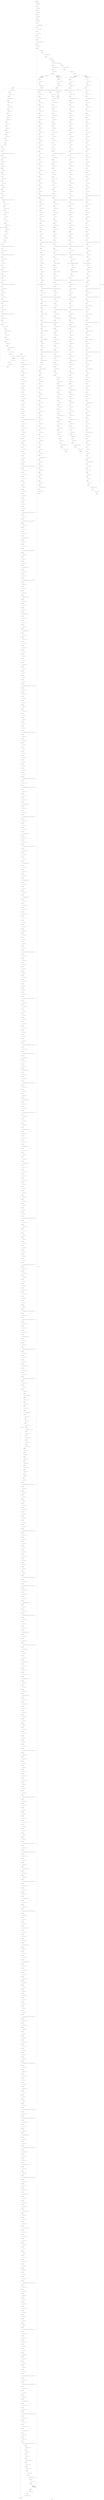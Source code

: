 digraph translate16to32 {
label="translate16to32"
68584 [label="N68584\n(rp:96, ep:0)\nexit", shape="doublecircle"]
68585 [label="N68585\n(rp:978, ep:978)\nentry", shape="doublecircle"]
68585 -> 68587 [label="%4 = alloca i16*, align 8"]
68587 [label="N68587\n(rp:977, ep:977)", shape="circle"]
68587 -> 68588 [label="%5 = alloca i8*, align 8"]
68588 [label="N68588\n(rp:976, ep:976)", shape="circle"]
68588 -> 68589 [label="%6 = alloca i8*, align 8"]
68589 [label="N68589\n(rp:975, ep:975)", shape="circle"]
68589 -> 68590 [label="%7 = alloca i16, align 2"]
68590 [label="N68590\n(rp:974, ep:974)", shape="circle"]
68590 -> 68591 [label="%8 = alloca i32, align 4"]
68591 [label="N68591\n(rp:973, ep:973)", shape="circle"]
68591 -> 68592 [label="%9 = alloca %struct.dtls1_timeout_st, align 4"]
68592 [label="N68592\n(rp:972, ep:972)", shape="circle"]
68592 -> 68594 [label="store i16* %0, i16** %4, align 8"]
68594 [label="N68594\n(rp:971, ep:971)", shape="circle"]
68594 -> 68596 [label="store i8* %1, i8** %5, align 8"]
68596 [label="N68596\n(rp:970, ep:970)", shape="circle"]
68596 -> 68601 [label="store i8* %2, i8** %6, align 8"]
68601 [label="N68601\n(rp:969, ep:969)", shape="circle"]
68601 -> 68602 [label="%10 = load i32, i32* @g_compatible_arch, align 4"]
68602 [label="N68602\n(rp:968, ep:968)", shape="circle"]
68602 -> 68603 [label="%11 = icmp ne i32 %10, 0"]
68603 [label="N68603\n(rp:967, ep:967)", shape="circle"]
68603 -> 69591 [label="[!(%11 = icmp ne i32 %10, 0)]"]
68603 -> 68605 [label="[%11 = icmp ne i32 %10, 0]"]
68605 [label="N68605\n(rp:966, ep:462)", shape="box"]
68605 -> 68606 [label="%14 = load i8*, i8** %5, align 8"]
68605 -> 68605 [label="@", style="dashed", color="orange"]
68605 -> 68609 [label="@", style="dashed", color="orange"]
68606 [label="N68606\n(rp:965, ep:461)", shape="circle"]
68606 -> 68607 [label="%15 = load i8*, i8** %6, align 8"]
68607 [label="N68607\n(rp:964, ep:460)", shape="circle"]
68607 -> 68608 [label="%16 = getelementptr inbounds i8, i8* %15, i64 -32"]
68608 [label="N68608\n(rp:963, ep:459)", shape="circle"]
68608 -> 68609 [label="%17 = icmp ule i8* %14, %16"]
68609 [label="N68609\n(rp:962, ep:458)", shape="circle"]
68609 -> 69592 [label="[%17 = icmp ule i8* %14, %16]"]
68609 -> 69116 [label="[!(%17 = icmp ule i8* %14, %16)]"]
68611 [label="N68611\n(rp:893, ep:965)", shape="circle"]
68611 -> 68612 [label="%20 = getelementptr inbounds i16, i16* %19, i32 1"]
68612 [label="N68612\n(rp:892, ep:964)", shape="circle"]
68612 -> 68613 [label="store i16* %20, i16** %4, align 8"]
68613 [label="N68613\n(rp:891, ep:963)", shape="circle"]
68613 -> 68614 [label="%21 = load i16, i16* %19, align 2"]
68614 [label="N68614\n(rp:890, ep:962)", shape="circle"]
68614 -> 68615 [label="store i16 %21, i16* %7, align 2"]
68615 [label="N68615\n(rp:889, ep:961)", shape="circle"]
68615 -> 68616 [label="%22 = load i16, i16* %7, align 2"]
68616 [label="N68616\n(rp:888, ep:960)", shape="circle"]
68616 -> 68617 [label="%23 = zext i16 %22 to i32"]
68617 [label="N68617\n(rp:887, ep:959)", shape="circle"]
68617 -> 68618 [label="%24 = ashr i32 %23, 8"]
68618 [label="N68618\n(rp:886, ep:958)", shape="circle"]
68618 -> 68619 [label="%25 = and i32 %24, 248"]
68619 [label="N68619\n(rp:885, ep:957)", shape="circle"]
68619 -> 68620 [label="%26 = load i16, i16* %7, align 2"]
68620 [label="N68620\n(rp:884, ep:956)", shape="circle"]
68620 -> 68621 [label="%27 = zext i16 %26 to i32"]
68621 [label="N68621\n(rp:883, ep:955)", shape="circle"]
68621 -> 68622 [label="%28 = ashr i32 %27, 13"]
68622 [label="N68622\n(rp:882, ep:954)", shape="circle"]
68622 -> 68623 [label="%29 = and i32 %28, 7"]
68623 [label="N68623\n(rp:881, ep:953)", shape="circle"]
68623 -> 68624 [label="%30 = or i32 %25, %29"]
68624 [label="N68624\n(rp:880, ep:952)", shape="circle"]
68624 -> 68625 [label="%31 = getelementptr inbounds %struct.dtls1_timeout_st, %struct.dtls1_timeout_st* %9, i32 0, i32 0"]
68625 [label="N68625\n(rp:879, ep:951)", shape="circle"]
68625 -> 68626 [label="store i32 %30, i32* %31, align 4"]
68626 [label="N68626\n(rp:878, ep:950)", shape="circle"]
68626 -> 68627 [label="%32 = load i16, i16* %7, align 2"]
68627 [label="N68627\n(rp:877, ep:949)", shape="circle"]
68627 -> 68628 [label="%33 = zext i16 %32 to i32"]
68628 [label="N68628\n(rp:876, ep:948)", shape="circle"]
68628 -> 68629 [label="%34 = ashr i32 %33, 3"]
68629 [label="N68629\n(rp:875, ep:947)", shape="circle"]
68629 -> 68630 [label="%35 = and i32 %34, 252"]
68630 [label="N68630\n(rp:874, ep:946)", shape="circle"]
68630 -> 68631 [label="%36 = load i16, i16* %7, align 2"]
68631 [label="N68631\n(rp:873, ep:945)", shape="circle"]
68631 -> 68632 [label="%37 = zext i16 %36 to i32"]
68632 [label="N68632\n(rp:872, ep:944)", shape="circle"]
68632 -> 68633 [label="%38 = ashr i32 %37, 9"]
68633 [label="N68633\n(rp:871, ep:943)", shape="circle"]
68633 -> 68634 [label="%39 = and i32 %38, 3"]
68634 [label="N68634\n(rp:870, ep:942)", shape="circle"]
68634 -> 68635 [label="%40 = or i32 %35, %39"]
68635 [label="N68635\n(rp:869, ep:941)", shape="circle"]
68635 -> 68636 [label="%41 = getelementptr inbounds %struct.dtls1_timeout_st, %struct.dtls1_timeout_st* %9, i32 0, i32 1"]
68636 [label="N68636\n(rp:868, ep:940)", shape="circle"]
68636 -> 68637 [label="store i32 %40, i32* %41, align 4"]
68637 [label="N68637\n(rp:867, ep:939)", shape="circle"]
68637 -> 68638 [label="%42 = load i16, i16* %7, align 2"]
68638 [label="N68638\n(rp:866, ep:938)", shape="circle"]
68638 -> 68639 [label="%43 = zext i16 %42 to i32"]
68639 [label="N68639\n(rp:865, ep:937)", shape="circle"]
68639 -> 68640 [label="%44 = shl i32 %43, 3"]
68640 [label="N68640\n(rp:864, ep:936)", shape="circle"]
68640 -> 68641 [label="%45 = and i32 %44, 248"]
68641 [label="N68641\n(rp:863, ep:935)", shape="circle"]
68641 -> 68642 [label="%46 = load i16, i16* %7, align 2"]
68642 [label="N68642\n(rp:862, ep:934)", shape="circle"]
68642 -> 68643 [label="%47 = zext i16 %46 to i32"]
68643 [label="N68643\n(rp:861, ep:933)", shape="circle"]
68643 -> 68644 [label="%48 = ashr i32 %47, 2"]
68644 [label="N68644\n(rp:860, ep:932)", shape="circle"]
68644 -> 68645 [label="%49 = and i32 %48, 7"]
68645 [label="N68645\n(rp:859, ep:931)", shape="circle"]
68645 -> 68646 [label="%50 = or i32 %45, %49"]
68646 [label="N68646\n(rp:858, ep:930)", shape="circle"]
68646 -> 68647 [label="%51 = getelementptr inbounds %struct.dtls1_timeout_st, %struct.dtls1_timeout_st* %9, i32 0, i32 2"]
68647 [label="N68647\n(rp:857, ep:929)", shape="circle"]
68647 -> 68648 [label="store i32 %50, i32* %51, align 4"]
68648 [label="N68648\n(rp:856, ep:928)", shape="circle"]
68648 -> 68649 [label="%52 = getelementptr inbounds %struct.dtls1_timeout_st, %struct.dtls1_timeout_st* %9, i32 0, i32 2"]
68649 [label="N68649\n(rp:855, ep:927)", shape="circle"]
68649 -> 68650 [label="%53 = load i32, i32* %52, align 4"]
68650 [label="N68650\n(rp:854, ep:926)", shape="circle"]
68650 -> 68651 [label="%54 = trunc i32 %53 to i8"]
68651 [label="N68651\n(rp:853, ep:925)", shape="circle"]
68651 -> 68652 [label="%55 = load i8*, i8** %5, align 8"]
68652 [label="N68652\n(rp:852, ep:924)", shape="circle"]
68652 -> 68653 [label="%56 = getelementptr inbounds i8, i8* %55, i32 1"]
68653 [label="N68653\n(rp:851, ep:923)", shape="circle"]
68653 -> 68654 [label="store i8* %56, i8** %5, align 8"]
68654 [label="N68654\n(rp:850, ep:922)", shape="circle"]
68654 -> 68655 [label="store i8 %54, i8* %55, align 1"]
68655 [label="N68655\n(rp:849, ep:921)", shape="circle"]
68655 -> 68656 [label="%57 = getelementptr inbounds %struct.dtls1_timeout_st, %struct.dtls1_timeout_st* %9, i32 0, i32 1"]
68656 [label="N68656\n(rp:848, ep:920)", shape="circle"]
68656 -> 68657 [label="%58 = load i32, i32* %57, align 4"]
68657 [label="N68657\n(rp:847, ep:919)", shape="circle"]
68657 -> 68658 [label="%59 = trunc i32 %58 to i8"]
68658 [label="N68658\n(rp:846, ep:918)", shape="circle"]
68658 -> 68659 [label="%60 = load i8*, i8** %5, align 8"]
68659 [label="N68659\n(rp:845, ep:917)", shape="circle"]
68659 -> 68660 [label="%61 = getelementptr inbounds i8, i8* %60, i32 1"]
68660 [label="N68660\n(rp:844, ep:916)", shape="circle"]
68660 -> 68661 [label="store i8* %61, i8** %5, align 8"]
68661 [label="N68661\n(rp:843, ep:915)", shape="circle"]
68661 -> 68662 [label="store i8 %59, i8* %60, align 1"]
68662 [label="N68662\n(rp:842, ep:914)", shape="circle"]
68662 -> 68663 [label="%62 = getelementptr inbounds %struct.dtls1_timeout_st, %struct.dtls1_timeout_st* %9, i32 0, i32 0"]
68663 [label="N68663\n(rp:841, ep:913)", shape="circle"]
68663 -> 68664 [label="%63 = load i32, i32* %62, align 4"]
68664 [label="N68664\n(rp:840, ep:912)", shape="circle"]
68664 -> 68665 [label="%64 = trunc i32 %63 to i8"]
68665 [label="N68665\n(rp:839, ep:911)", shape="circle"]
68665 -> 68666 [label="%65 = load i8*, i8** %5, align 8"]
68666 [label="N68666\n(rp:838, ep:910)", shape="circle"]
68666 -> 68667 [label="%66 = getelementptr inbounds i8, i8* %65, i32 1"]
68667 [label="N68667\n(rp:837, ep:909)", shape="circle"]
68667 -> 68668 [label="store i8* %66, i8** %5, align 8"]
68668 [label="N68668\n(rp:836, ep:908)", shape="circle"]
68668 -> 68669 [label="store i8 %64, i8* %65, align 1"]
68669 [label="N68669\n(rp:835, ep:907)", shape="circle"]
68669 -> 68670 [label="%67 = load i8*, i8** %5, align 8"]
68670 [label="N68670\n(rp:834, ep:906)", shape="circle"]
68670 -> 68671 [label="%68 = getelementptr inbounds i8, i8* %67, i32 1"]
68671 [label="N68671\n(rp:833, ep:905)", shape="circle"]
68671 -> 68672 [label="store i8* %68, i8** %5, align 8"]
68672 [label="N68672\n(rp:832, ep:904)", shape="circle"]
68672 -> 68673 [label="store i8 0, i8* %67, align 1"]
68673 [label="N68673\n(rp:831, ep:903)", shape="circle"]
68673 -> 68674 [label="%69 = load i16*, i16** %4, align 8"]
68674 [label="N68674\n(rp:830, ep:902)", shape="circle"]
68674 -> 68675 [label="%70 = getelementptr inbounds i16, i16* %69, i32 1"]
68675 [label="N68675\n(rp:829, ep:901)", shape="circle"]
68675 -> 68676 [label="store i16* %70, i16** %4, align 8"]
68676 [label="N68676\n(rp:828, ep:900)", shape="circle"]
68676 -> 68677 [label="%71 = load i16, i16* %69, align 2"]
68677 [label="N68677\n(rp:827, ep:899)", shape="circle"]
68677 -> 68678 [label="store i16 %71, i16* %7, align 2"]
68678 [label="N68678\n(rp:826, ep:898)", shape="circle"]
68678 -> 68679 [label="%72 = load i16, i16* %7, align 2"]
68679 [label="N68679\n(rp:825, ep:897)", shape="circle"]
68679 -> 68680 [label="%73 = zext i16 %72 to i32"]
68680 [label="N68680\n(rp:824, ep:896)", shape="circle"]
68680 -> 68681 [label="%74 = ashr i32 %73, 8"]
68681 [label="N68681\n(rp:823, ep:895)", shape="circle"]
68681 -> 68682 [label="%75 = and i32 %74, 248"]
68682 [label="N68682\n(rp:822, ep:894)", shape="circle"]
68682 -> 68683 [label="%76 = load i16, i16* %7, align 2"]
68683 [label="N68683\n(rp:821, ep:893)", shape="circle"]
68683 -> 68684 [label="%77 = zext i16 %76 to i32"]
68684 [label="N68684\n(rp:820, ep:892)", shape="circle"]
68684 -> 68685 [label="%78 = ashr i32 %77, 13"]
68685 [label="N68685\n(rp:819, ep:891)", shape="circle"]
68685 -> 68686 [label="%79 = and i32 %78, 7"]
68686 [label="N68686\n(rp:818, ep:890)", shape="circle"]
68686 -> 68687 [label="%80 = or i32 %75, %79"]
68687 [label="N68687\n(rp:817, ep:889)", shape="circle"]
68687 -> 68688 [label="%81 = getelementptr inbounds %struct.dtls1_timeout_st, %struct.dtls1_timeout_st* %9, i32 0, i32 0"]
68688 [label="N68688\n(rp:816, ep:888)", shape="circle"]
68688 -> 68689 [label="store i32 %80, i32* %81, align 4"]
68689 [label="N68689\n(rp:815, ep:887)", shape="circle"]
68689 -> 68690 [label="%82 = load i16, i16* %7, align 2"]
68690 [label="N68690\n(rp:814, ep:886)", shape="circle"]
68690 -> 68691 [label="%83 = zext i16 %82 to i32"]
68691 [label="N68691\n(rp:813, ep:885)", shape="circle"]
68691 -> 68692 [label="%84 = ashr i32 %83, 3"]
68692 [label="N68692\n(rp:812, ep:884)", shape="circle"]
68692 -> 68693 [label="%85 = and i32 %84, 252"]
68693 [label="N68693\n(rp:811, ep:883)", shape="circle"]
68693 -> 68694 [label="%86 = load i16, i16* %7, align 2"]
68694 [label="N68694\n(rp:810, ep:882)", shape="circle"]
68694 -> 68695 [label="%87 = zext i16 %86 to i32"]
68695 [label="N68695\n(rp:809, ep:881)", shape="circle"]
68695 -> 68696 [label="%88 = ashr i32 %87, 9"]
68696 [label="N68696\n(rp:808, ep:880)", shape="circle"]
68696 -> 68697 [label="%89 = and i32 %88, 3"]
68697 [label="N68697\n(rp:807, ep:879)", shape="circle"]
68697 -> 68698 [label="%90 = or i32 %85, %89"]
68698 [label="N68698\n(rp:806, ep:878)", shape="circle"]
68698 -> 68699 [label="%91 = getelementptr inbounds %struct.dtls1_timeout_st, %struct.dtls1_timeout_st* %9, i32 0, i32 1"]
68699 [label="N68699\n(rp:805, ep:877)", shape="circle"]
68699 -> 68700 [label="store i32 %90, i32* %91, align 4"]
68700 [label="N68700\n(rp:804, ep:876)", shape="circle"]
68700 -> 68701 [label="%92 = load i16, i16* %7, align 2"]
68701 [label="N68701\n(rp:803, ep:875)", shape="circle"]
68701 -> 68702 [label="%93 = zext i16 %92 to i32"]
68702 [label="N68702\n(rp:802, ep:874)", shape="circle"]
68702 -> 68703 [label="%94 = shl i32 %93, 3"]
68703 [label="N68703\n(rp:801, ep:873)", shape="circle"]
68703 -> 68704 [label="%95 = and i32 %94, 248"]
68704 [label="N68704\n(rp:800, ep:872)", shape="circle"]
68704 -> 68705 [label="%96 = load i16, i16* %7, align 2"]
68705 [label="N68705\n(rp:799, ep:871)", shape="circle"]
68705 -> 68706 [label="%97 = zext i16 %96 to i32"]
68706 [label="N68706\n(rp:798, ep:870)", shape="circle"]
68706 -> 68707 [label="%98 = ashr i32 %97, 2"]
68707 [label="N68707\n(rp:797, ep:869)", shape="circle"]
68707 -> 68708 [label="%99 = and i32 %98, 7"]
68708 [label="N68708\n(rp:796, ep:868)", shape="circle"]
68708 -> 68709 [label="%100 = or i32 %95, %99"]
68709 [label="N68709\n(rp:795, ep:867)", shape="circle"]
68709 -> 68710 [label="%101 = getelementptr inbounds %struct.dtls1_timeout_st, %struct.dtls1_timeout_st* %9, i32 0, i32 2"]
68710 [label="N68710\n(rp:794, ep:866)", shape="circle"]
68710 -> 68711 [label="store i32 %100, i32* %101, align 4"]
68711 [label="N68711\n(rp:793, ep:865)", shape="circle"]
68711 -> 68712 [label="%102 = getelementptr inbounds %struct.dtls1_timeout_st, %struct.dtls1_timeout_st* %9, i32 0, i32 2"]
68712 [label="N68712\n(rp:792, ep:864)", shape="circle"]
68712 -> 68713 [label="%103 = load i32, i32* %102, align 4"]
68713 [label="N68713\n(rp:791, ep:863)", shape="circle"]
68713 -> 68714 [label="%104 = trunc i32 %103 to i8"]
68714 [label="N68714\n(rp:790, ep:862)", shape="circle"]
68714 -> 68715 [label="%105 = load i8*, i8** %5, align 8"]
68715 [label="N68715\n(rp:789, ep:861)", shape="circle"]
68715 -> 68716 [label="%106 = getelementptr inbounds i8, i8* %105, i32 1"]
68716 [label="N68716\n(rp:788, ep:860)", shape="circle"]
68716 -> 68717 [label="store i8* %106, i8** %5, align 8"]
68717 [label="N68717\n(rp:787, ep:859)", shape="circle"]
68717 -> 68718 [label="store i8 %104, i8* %105, align 1"]
68718 [label="N68718\n(rp:786, ep:858)", shape="circle"]
68718 -> 68719 [label="%107 = getelementptr inbounds %struct.dtls1_timeout_st, %struct.dtls1_timeout_st* %9, i32 0, i32 1"]
68719 [label="N68719\n(rp:785, ep:857)", shape="circle"]
68719 -> 68720 [label="%108 = load i32, i32* %107, align 4"]
68720 [label="N68720\n(rp:784, ep:856)", shape="circle"]
68720 -> 68721 [label="%109 = trunc i32 %108 to i8"]
68721 [label="N68721\n(rp:783, ep:855)", shape="circle"]
68721 -> 68722 [label="%110 = load i8*, i8** %5, align 8"]
68722 [label="N68722\n(rp:782, ep:854)", shape="circle"]
68722 -> 68723 [label="%111 = getelementptr inbounds i8, i8* %110, i32 1"]
68723 [label="N68723\n(rp:781, ep:853)", shape="circle"]
68723 -> 68724 [label="store i8* %111, i8** %5, align 8"]
68724 [label="N68724\n(rp:780, ep:852)", shape="circle"]
68724 -> 68725 [label="store i8 %109, i8* %110, align 1"]
68725 [label="N68725\n(rp:779, ep:851)", shape="circle"]
68725 -> 68726 [label="%112 = getelementptr inbounds %struct.dtls1_timeout_st, %struct.dtls1_timeout_st* %9, i32 0, i32 0"]
68726 [label="N68726\n(rp:778, ep:850)", shape="circle"]
68726 -> 68727 [label="%113 = load i32, i32* %112, align 4"]
68727 [label="N68727\n(rp:777, ep:849)", shape="circle"]
68727 -> 68728 [label="%114 = trunc i32 %113 to i8"]
68728 [label="N68728\n(rp:776, ep:848)", shape="circle"]
68728 -> 68729 [label="%115 = load i8*, i8** %5, align 8"]
68729 [label="N68729\n(rp:775, ep:847)", shape="circle"]
68729 -> 68730 [label="%116 = getelementptr inbounds i8, i8* %115, i32 1"]
68730 [label="N68730\n(rp:774, ep:846)", shape="circle"]
68730 -> 68731 [label="store i8* %116, i8** %5, align 8"]
68731 [label="N68731\n(rp:773, ep:845)", shape="circle"]
68731 -> 68732 [label="store i8 %114, i8* %115, align 1"]
68732 [label="N68732\n(rp:772, ep:844)", shape="circle"]
68732 -> 68733 [label="%117 = load i8*, i8** %5, align 8"]
68733 [label="N68733\n(rp:771, ep:843)", shape="circle"]
68733 -> 68734 [label="%118 = getelementptr inbounds i8, i8* %117, i32 1"]
68734 [label="N68734\n(rp:770, ep:842)", shape="circle"]
68734 -> 68735 [label="store i8* %118, i8** %5, align 8"]
68735 [label="N68735\n(rp:769, ep:841)", shape="circle"]
68735 -> 68736 [label="store i8 0, i8* %117, align 1"]
68736 [label="N68736\n(rp:768, ep:840)", shape="circle"]
68736 -> 68737 [label="%119 = load i16*, i16** %4, align 8"]
68737 [label="N68737\n(rp:767, ep:839)", shape="circle"]
68737 -> 68738 [label="%120 = getelementptr inbounds i16, i16* %119, i32 1"]
68738 [label="N68738\n(rp:766, ep:838)", shape="circle"]
68738 -> 68739 [label="store i16* %120, i16** %4, align 8"]
68739 [label="N68739\n(rp:765, ep:837)", shape="circle"]
68739 -> 68740 [label="%121 = load i16, i16* %119, align 2"]
68740 [label="N68740\n(rp:764, ep:836)", shape="circle"]
68740 -> 68741 [label="store i16 %121, i16* %7, align 2"]
68741 [label="N68741\n(rp:763, ep:835)", shape="circle"]
68741 -> 68742 [label="%122 = load i16, i16* %7, align 2"]
68742 [label="N68742\n(rp:762, ep:834)", shape="circle"]
68742 -> 68743 [label="%123 = zext i16 %122 to i32"]
68743 [label="N68743\n(rp:761, ep:833)", shape="circle"]
68743 -> 68744 [label="%124 = ashr i32 %123, 8"]
68744 [label="N68744\n(rp:760, ep:832)", shape="circle"]
68744 -> 68745 [label="%125 = and i32 %124, 248"]
68745 [label="N68745\n(rp:759, ep:831)", shape="circle"]
68745 -> 68746 [label="%126 = load i16, i16* %7, align 2"]
68746 [label="N68746\n(rp:758, ep:830)", shape="circle"]
68746 -> 68747 [label="%127 = zext i16 %126 to i32"]
68747 [label="N68747\n(rp:757, ep:829)", shape="circle"]
68747 -> 68748 [label="%128 = ashr i32 %127, 13"]
68748 [label="N68748\n(rp:756, ep:828)", shape="circle"]
68748 -> 68749 [label="%129 = and i32 %128, 7"]
68749 [label="N68749\n(rp:755, ep:827)", shape="circle"]
68749 -> 68750 [label="%130 = or i32 %125, %129"]
68750 [label="N68750\n(rp:754, ep:826)", shape="circle"]
68750 -> 68751 [label="%131 = getelementptr inbounds %struct.dtls1_timeout_st, %struct.dtls1_timeout_st* %9, i32 0, i32 0"]
68751 [label="N68751\n(rp:753, ep:825)", shape="circle"]
68751 -> 68752 [label="store i32 %130, i32* %131, align 4"]
68752 [label="N68752\n(rp:752, ep:824)", shape="circle"]
68752 -> 68753 [label="%132 = load i16, i16* %7, align 2"]
68753 [label="N68753\n(rp:751, ep:823)", shape="circle"]
68753 -> 68754 [label="%133 = zext i16 %132 to i32"]
68754 [label="N68754\n(rp:750, ep:822)", shape="circle"]
68754 -> 68755 [label="%134 = ashr i32 %133, 3"]
68755 [label="N68755\n(rp:749, ep:821)", shape="circle"]
68755 -> 68756 [label="%135 = and i32 %134, 252"]
68756 [label="N68756\n(rp:748, ep:820)", shape="circle"]
68756 -> 68757 [label="%136 = load i16, i16* %7, align 2"]
68757 [label="N68757\n(rp:747, ep:819)", shape="circle"]
68757 -> 68758 [label="%137 = zext i16 %136 to i32"]
68758 [label="N68758\n(rp:746, ep:818)", shape="circle"]
68758 -> 68759 [label="%138 = ashr i32 %137, 9"]
68759 [label="N68759\n(rp:745, ep:817)", shape="circle"]
68759 -> 68760 [label="%139 = and i32 %138, 3"]
68760 [label="N68760\n(rp:744, ep:816)", shape="circle"]
68760 -> 68761 [label="%140 = or i32 %135, %139"]
68761 [label="N68761\n(rp:743, ep:815)", shape="circle"]
68761 -> 68762 [label="%141 = getelementptr inbounds %struct.dtls1_timeout_st, %struct.dtls1_timeout_st* %9, i32 0, i32 1"]
68762 [label="N68762\n(rp:742, ep:814)", shape="circle"]
68762 -> 68763 [label="store i32 %140, i32* %141, align 4"]
68763 [label="N68763\n(rp:741, ep:813)", shape="circle"]
68763 -> 68764 [label="%142 = load i16, i16* %7, align 2"]
68764 [label="N68764\n(rp:740, ep:812)", shape="circle"]
68764 -> 68765 [label="%143 = zext i16 %142 to i32"]
68765 [label="N68765\n(rp:739, ep:811)", shape="circle"]
68765 -> 68766 [label="%144 = shl i32 %143, 3"]
68766 [label="N68766\n(rp:738, ep:810)", shape="circle"]
68766 -> 68767 [label="%145 = and i32 %144, 248"]
68767 [label="N68767\n(rp:737, ep:809)", shape="circle"]
68767 -> 68768 [label="%146 = load i16, i16* %7, align 2"]
68768 [label="N68768\n(rp:736, ep:808)", shape="circle"]
68768 -> 68769 [label="%147 = zext i16 %146 to i32"]
68769 [label="N68769\n(rp:735, ep:807)", shape="circle"]
68769 -> 68770 [label="%148 = ashr i32 %147, 2"]
68770 [label="N68770\n(rp:734, ep:806)", shape="circle"]
68770 -> 68771 [label="%149 = and i32 %148, 7"]
68771 [label="N68771\n(rp:733, ep:805)", shape="circle"]
68771 -> 68772 [label="%150 = or i32 %145, %149"]
68772 [label="N68772\n(rp:732, ep:804)", shape="circle"]
68772 -> 68773 [label="%151 = getelementptr inbounds %struct.dtls1_timeout_st, %struct.dtls1_timeout_st* %9, i32 0, i32 2"]
68773 [label="N68773\n(rp:731, ep:803)", shape="circle"]
68773 -> 68774 [label="store i32 %150, i32* %151, align 4"]
68774 [label="N68774\n(rp:730, ep:802)", shape="circle"]
68774 -> 68775 [label="%152 = getelementptr inbounds %struct.dtls1_timeout_st, %struct.dtls1_timeout_st* %9, i32 0, i32 2"]
68775 [label="N68775\n(rp:729, ep:801)", shape="circle"]
68775 -> 68776 [label="%153 = load i32, i32* %152, align 4"]
68776 [label="N68776\n(rp:728, ep:800)", shape="circle"]
68776 -> 68777 [label="%154 = trunc i32 %153 to i8"]
68777 [label="N68777\n(rp:727, ep:799)", shape="circle"]
68777 -> 68778 [label="%155 = load i8*, i8** %5, align 8"]
68778 [label="N68778\n(rp:726, ep:798)", shape="circle"]
68778 -> 68779 [label="%156 = getelementptr inbounds i8, i8* %155, i32 1"]
68779 [label="N68779\n(rp:725, ep:797)", shape="circle"]
68779 -> 68780 [label="store i8* %156, i8** %5, align 8"]
68780 [label="N68780\n(rp:724, ep:796)", shape="circle"]
68780 -> 68781 [label="store i8 %154, i8* %155, align 1"]
68781 [label="N68781\n(rp:723, ep:795)", shape="circle"]
68781 -> 68782 [label="%157 = getelementptr inbounds %struct.dtls1_timeout_st, %struct.dtls1_timeout_st* %9, i32 0, i32 1"]
68782 [label="N68782\n(rp:722, ep:794)", shape="circle"]
68782 -> 68783 [label="%158 = load i32, i32* %157, align 4"]
68783 [label="N68783\n(rp:721, ep:793)", shape="circle"]
68783 -> 68784 [label="%159 = trunc i32 %158 to i8"]
68784 [label="N68784\n(rp:720, ep:792)", shape="circle"]
68784 -> 68785 [label="%160 = load i8*, i8** %5, align 8"]
68785 [label="N68785\n(rp:719, ep:791)", shape="circle"]
68785 -> 68786 [label="%161 = getelementptr inbounds i8, i8* %160, i32 1"]
68786 [label="N68786\n(rp:718, ep:790)", shape="circle"]
68786 -> 68787 [label="store i8* %161, i8** %5, align 8"]
68787 [label="N68787\n(rp:717, ep:789)", shape="circle"]
68787 -> 68788 [label="store i8 %159, i8* %160, align 1"]
68788 [label="N68788\n(rp:716, ep:788)", shape="circle"]
68788 -> 68789 [label="%162 = getelementptr inbounds %struct.dtls1_timeout_st, %struct.dtls1_timeout_st* %9, i32 0, i32 0"]
68789 [label="N68789\n(rp:715, ep:787)", shape="circle"]
68789 -> 68790 [label="%163 = load i32, i32* %162, align 4"]
68790 [label="N68790\n(rp:714, ep:786)", shape="circle"]
68790 -> 68791 [label="%164 = trunc i32 %163 to i8"]
68791 [label="N68791\n(rp:713, ep:785)", shape="circle"]
68791 -> 68792 [label="%165 = load i8*, i8** %5, align 8"]
68792 [label="N68792\n(rp:712, ep:784)", shape="circle"]
68792 -> 68793 [label="%166 = getelementptr inbounds i8, i8* %165, i32 1"]
68793 [label="N68793\n(rp:711, ep:783)", shape="circle"]
68793 -> 68794 [label="store i8* %166, i8** %5, align 8"]
68794 [label="N68794\n(rp:710, ep:782)", shape="circle"]
68794 -> 68795 [label="store i8 %164, i8* %165, align 1"]
68795 [label="N68795\n(rp:709, ep:781)", shape="circle"]
68795 -> 68796 [label="%167 = load i8*, i8** %5, align 8"]
68796 [label="N68796\n(rp:708, ep:780)", shape="circle"]
68796 -> 68797 [label="%168 = getelementptr inbounds i8, i8* %167, i32 1"]
68797 [label="N68797\n(rp:707, ep:779)", shape="circle"]
68797 -> 68798 [label="store i8* %168, i8** %5, align 8"]
68798 [label="N68798\n(rp:706, ep:778)", shape="circle"]
68798 -> 68799 [label="store i8 0, i8* %167, align 1"]
68799 [label="N68799\n(rp:705, ep:777)", shape="circle"]
68799 -> 68800 [label="%169 = load i16*, i16** %4, align 8"]
68800 [label="N68800\n(rp:704, ep:776)", shape="circle"]
68800 -> 68801 [label="%170 = getelementptr inbounds i16, i16* %169, i32 1"]
68801 [label="N68801\n(rp:703, ep:775)", shape="circle"]
68801 -> 68802 [label="store i16* %170, i16** %4, align 8"]
68802 [label="N68802\n(rp:702, ep:774)", shape="circle"]
68802 -> 68803 [label="%171 = load i16, i16* %169, align 2"]
68803 [label="N68803\n(rp:701, ep:773)", shape="circle"]
68803 -> 68804 [label="store i16 %171, i16* %7, align 2"]
68804 [label="N68804\n(rp:700, ep:772)", shape="circle"]
68804 -> 68805 [label="%172 = load i16, i16* %7, align 2"]
68805 [label="N68805\n(rp:699, ep:771)", shape="circle"]
68805 -> 68806 [label="%173 = zext i16 %172 to i32"]
68806 [label="N68806\n(rp:698, ep:770)", shape="circle"]
68806 -> 68807 [label="%174 = ashr i32 %173, 8"]
68807 [label="N68807\n(rp:697, ep:769)", shape="circle"]
68807 -> 68808 [label="%175 = and i32 %174, 248"]
68808 [label="N68808\n(rp:696, ep:768)", shape="circle"]
68808 -> 68809 [label="%176 = load i16, i16* %7, align 2"]
68809 [label="N68809\n(rp:695, ep:767)", shape="circle"]
68809 -> 68810 [label="%177 = zext i16 %176 to i32"]
68810 [label="N68810\n(rp:694, ep:766)", shape="circle"]
68810 -> 68811 [label="%178 = ashr i32 %177, 13"]
68811 [label="N68811\n(rp:693, ep:765)", shape="circle"]
68811 -> 68812 [label="%179 = and i32 %178, 7"]
68812 [label="N68812\n(rp:692, ep:764)", shape="circle"]
68812 -> 68813 [label="%180 = or i32 %175, %179"]
68813 [label="N68813\n(rp:691, ep:763)", shape="circle"]
68813 -> 68814 [label="%181 = getelementptr inbounds %struct.dtls1_timeout_st, %struct.dtls1_timeout_st* %9, i32 0, i32 0"]
68814 [label="N68814\n(rp:690, ep:762)", shape="circle"]
68814 -> 68815 [label="store i32 %180, i32* %181, align 4"]
68815 [label="N68815\n(rp:689, ep:761)", shape="circle"]
68815 -> 68816 [label="%182 = load i16, i16* %7, align 2"]
68816 [label="N68816\n(rp:688, ep:760)", shape="circle"]
68816 -> 68817 [label="%183 = zext i16 %182 to i32"]
68817 [label="N68817\n(rp:687, ep:759)", shape="circle"]
68817 -> 68818 [label="%184 = ashr i32 %183, 3"]
68818 [label="N68818\n(rp:686, ep:758)", shape="circle"]
68818 -> 68819 [label="%185 = and i32 %184, 252"]
68819 [label="N68819\n(rp:685, ep:757)", shape="circle"]
68819 -> 68820 [label="%186 = load i16, i16* %7, align 2"]
68820 [label="N68820\n(rp:684, ep:756)", shape="circle"]
68820 -> 68821 [label="%187 = zext i16 %186 to i32"]
68821 [label="N68821\n(rp:683, ep:755)", shape="circle"]
68821 -> 68822 [label="%188 = ashr i32 %187, 9"]
68822 [label="N68822\n(rp:682, ep:754)", shape="circle"]
68822 -> 68823 [label="%189 = and i32 %188, 3"]
68823 [label="N68823\n(rp:681, ep:753)", shape="circle"]
68823 -> 68824 [label="%190 = or i32 %185, %189"]
68824 [label="N68824\n(rp:680, ep:752)", shape="circle"]
68824 -> 68825 [label="%191 = getelementptr inbounds %struct.dtls1_timeout_st, %struct.dtls1_timeout_st* %9, i32 0, i32 1"]
68825 [label="N68825\n(rp:679, ep:751)", shape="circle"]
68825 -> 68826 [label="store i32 %190, i32* %191, align 4"]
68826 [label="N68826\n(rp:678, ep:750)", shape="circle"]
68826 -> 68827 [label="%192 = load i16, i16* %7, align 2"]
68827 [label="N68827\n(rp:677, ep:749)", shape="circle"]
68827 -> 68828 [label="%193 = zext i16 %192 to i32"]
68828 [label="N68828\n(rp:676, ep:748)", shape="circle"]
68828 -> 68829 [label="%194 = shl i32 %193, 3"]
68829 [label="N68829\n(rp:675, ep:747)", shape="circle"]
68829 -> 68830 [label="%195 = and i32 %194, 248"]
68830 [label="N68830\n(rp:674, ep:746)", shape="circle"]
68830 -> 68831 [label="%196 = load i16, i16* %7, align 2"]
68831 [label="N68831\n(rp:673, ep:745)", shape="circle"]
68831 -> 68832 [label="%197 = zext i16 %196 to i32"]
68832 [label="N68832\n(rp:672, ep:744)", shape="circle"]
68832 -> 68833 [label="%198 = ashr i32 %197, 2"]
68833 [label="N68833\n(rp:671, ep:743)", shape="circle"]
68833 -> 68834 [label="%199 = and i32 %198, 7"]
68834 [label="N68834\n(rp:670, ep:742)", shape="circle"]
68834 -> 68835 [label="%200 = or i32 %195, %199"]
68835 [label="N68835\n(rp:669, ep:741)", shape="circle"]
68835 -> 68836 [label="%201 = getelementptr inbounds %struct.dtls1_timeout_st, %struct.dtls1_timeout_st* %9, i32 0, i32 2"]
68836 [label="N68836\n(rp:668, ep:740)", shape="circle"]
68836 -> 68837 [label="store i32 %200, i32* %201, align 4"]
68837 [label="N68837\n(rp:667, ep:739)", shape="circle"]
68837 -> 68838 [label="%202 = getelementptr inbounds %struct.dtls1_timeout_st, %struct.dtls1_timeout_st* %9, i32 0, i32 2"]
68838 [label="N68838\n(rp:666, ep:738)", shape="circle"]
68838 -> 68839 [label="%203 = load i32, i32* %202, align 4"]
68839 [label="N68839\n(rp:665, ep:737)", shape="circle"]
68839 -> 68840 [label="%204 = trunc i32 %203 to i8"]
68840 [label="N68840\n(rp:664, ep:736)", shape="circle"]
68840 -> 68841 [label="%205 = load i8*, i8** %5, align 8"]
68841 [label="N68841\n(rp:663, ep:735)", shape="circle"]
68841 -> 68842 [label="%206 = getelementptr inbounds i8, i8* %205, i32 1"]
68842 [label="N68842\n(rp:662, ep:734)", shape="circle"]
68842 -> 68843 [label="store i8* %206, i8** %5, align 8"]
68843 [label="N68843\n(rp:661, ep:733)", shape="circle"]
68843 -> 68844 [label="store i8 %204, i8* %205, align 1"]
68844 [label="N68844\n(rp:660, ep:732)", shape="circle"]
68844 -> 68845 [label="%207 = getelementptr inbounds %struct.dtls1_timeout_st, %struct.dtls1_timeout_st* %9, i32 0, i32 1"]
68845 [label="N68845\n(rp:659, ep:731)", shape="circle"]
68845 -> 68846 [label="%208 = load i32, i32* %207, align 4"]
68846 [label="N68846\n(rp:658, ep:730)", shape="circle"]
68846 -> 68847 [label="%209 = trunc i32 %208 to i8"]
68847 [label="N68847\n(rp:657, ep:729)", shape="circle"]
68847 -> 68848 [label="%210 = load i8*, i8** %5, align 8"]
68848 [label="N68848\n(rp:656, ep:728)", shape="circle"]
68848 -> 68849 [label="%211 = getelementptr inbounds i8, i8* %210, i32 1"]
68849 [label="N68849\n(rp:655, ep:727)", shape="circle"]
68849 -> 68850 [label="store i8* %211, i8** %5, align 8"]
68850 [label="N68850\n(rp:654, ep:726)", shape="circle"]
68850 -> 68851 [label="store i8 %209, i8* %210, align 1"]
68851 [label="N68851\n(rp:653, ep:725)", shape="circle"]
68851 -> 68852 [label="%212 = getelementptr inbounds %struct.dtls1_timeout_st, %struct.dtls1_timeout_st* %9, i32 0, i32 0"]
68852 [label="N68852\n(rp:652, ep:724)", shape="circle"]
68852 -> 68853 [label="%213 = load i32, i32* %212, align 4"]
68853 [label="N68853\n(rp:651, ep:723)", shape="circle"]
68853 -> 68854 [label="%214 = trunc i32 %213 to i8"]
68854 [label="N68854\n(rp:650, ep:722)", shape="circle"]
68854 -> 68855 [label="%215 = load i8*, i8** %5, align 8"]
68855 [label="N68855\n(rp:649, ep:721)", shape="circle"]
68855 -> 68856 [label="%216 = getelementptr inbounds i8, i8* %215, i32 1"]
68856 [label="N68856\n(rp:648, ep:720)", shape="circle"]
68856 -> 68857 [label="store i8* %216, i8** %5, align 8"]
68857 [label="N68857\n(rp:647, ep:719)", shape="circle"]
68857 -> 68858 [label="store i8 %214, i8* %215, align 1"]
68858 [label="N68858\n(rp:646, ep:718)", shape="circle"]
68858 -> 68859 [label="%217 = load i8*, i8** %5, align 8"]
68859 [label="N68859\n(rp:645, ep:717)", shape="circle"]
68859 -> 68860 [label="%218 = getelementptr inbounds i8, i8* %217, i32 1"]
68860 [label="N68860\n(rp:644, ep:716)", shape="circle"]
68860 -> 68861 [label="store i8* %218, i8** %5, align 8"]
68861 [label="N68861\n(rp:643, ep:715)", shape="circle"]
68861 -> 68862 [label="store i8 0, i8* %217, align 1"]
68862 [label="N68862\n(rp:642, ep:714)", shape="circle"]
68862 -> 68863 [label="%219 = load i16*, i16** %4, align 8"]
68863 [label="N68863\n(rp:641, ep:713)", shape="circle"]
68863 -> 68864 [label="%220 = getelementptr inbounds i16, i16* %219, i32 1"]
68864 [label="N68864\n(rp:640, ep:712)", shape="circle"]
68864 -> 68865 [label="store i16* %220, i16** %4, align 8"]
68865 [label="N68865\n(rp:639, ep:711)", shape="circle"]
68865 -> 68866 [label="%221 = load i16, i16* %219, align 2"]
68866 [label="N68866\n(rp:638, ep:710)", shape="circle"]
68866 -> 68867 [label="store i16 %221, i16* %7, align 2"]
68867 [label="N68867\n(rp:637, ep:709)", shape="circle"]
68867 -> 68868 [label="%222 = load i16, i16* %7, align 2"]
68868 [label="N68868\n(rp:636, ep:708)", shape="circle"]
68868 -> 68869 [label="%223 = zext i16 %222 to i32"]
68869 [label="N68869\n(rp:635, ep:707)", shape="circle"]
68869 -> 68870 [label="%224 = ashr i32 %223, 8"]
68870 [label="N68870\n(rp:634, ep:706)", shape="circle"]
68870 -> 68871 [label="%225 = and i32 %224, 248"]
68871 [label="N68871\n(rp:633, ep:705)", shape="circle"]
68871 -> 68872 [label="%226 = load i16, i16* %7, align 2"]
68872 [label="N68872\n(rp:632, ep:704)", shape="circle"]
68872 -> 68873 [label="%227 = zext i16 %226 to i32"]
68873 [label="N68873\n(rp:631, ep:703)", shape="circle"]
68873 -> 68874 [label="%228 = ashr i32 %227, 13"]
68874 [label="N68874\n(rp:630, ep:702)", shape="circle"]
68874 -> 68875 [label="%229 = and i32 %228, 7"]
68875 [label="N68875\n(rp:629, ep:701)", shape="circle"]
68875 -> 68876 [label="%230 = or i32 %225, %229"]
68876 [label="N68876\n(rp:628, ep:700)", shape="circle"]
68876 -> 68877 [label="%231 = getelementptr inbounds %struct.dtls1_timeout_st, %struct.dtls1_timeout_st* %9, i32 0, i32 0"]
68877 [label="N68877\n(rp:627, ep:699)", shape="circle"]
68877 -> 68878 [label="store i32 %230, i32* %231, align 4"]
68878 [label="N68878\n(rp:626, ep:698)", shape="circle"]
68878 -> 68879 [label="%232 = load i16, i16* %7, align 2"]
68879 [label="N68879\n(rp:625, ep:697)", shape="circle"]
68879 -> 68880 [label="%233 = zext i16 %232 to i32"]
68880 [label="N68880\n(rp:624, ep:696)", shape="circle"]
68880 -> 68881 [label="%234 = ashr i32 %233, 3"]
68881 [label="N68881\n(rp:623, ep:695)", shape="circle"]
68881 -> 68882 [label="%235 = and i32 %234, 252"]
68882 [label="N68882\n(rp:622, ep:694)", shape="circle"]
68882 -> 68883 [label="%236 = load i16, i16* %7, align 2"]
68883 [label="N68883\n(rp:621, ep:693)", shape="circle"]
68883 -> 68884 [label="%237 = zext i16 %236 to i32"]
68884 [label="N68884\n(rp:620, ep:692)", shape="circle"]
68884 -> 68885 [label="%238 = ashr i32 %237, 9"]
68885 [label="N68885\n(rp:619, ep:691)", shape="circle"]
68885 -> 68886 [label="%239 = and i32 %238, 3"]
68886 [label="N68886\n(rp:618, ep:690)", shape="circle"]
68886 -> 68887 [label="%240 = or i32 %235, %239"]
68887 [label="N68887\n(rp:617, ep:689)", shape="circle"]
68887 -> 68888 [label="%241 = getelementptr inbounds %struct.dtls1_timeout_st, %struct.dtls1_timeout_st* %9, i32 0, i32 1"]
68888 [label="N68888\n(rp:616, ep:688)", shape="circle"]
68888 -> 68889 [label="store i32 %240, i32* %241, align 4"]
68889 [label="N68889\n(rp:615, ep:687)", shape="circle"]
68889 -> 68890 [label="%242 = load i16, i16* %7, align 2"]
68890 [label="N68890\n(rp:614, ep:686)", shape="circle"]
68890 -> 68891 [label="%243 = zext i16 %242 to i32"]
68891 [label="N68891\n(rp:613, ep:685)", shape="circle"]
68891 -> 68892 [label="%244 = shl i32 %243, 3"]
68892 [label="N68892\n(rp:612, ep:684)", shape="circle"]
68892 -> 68893 [label="%245 = and i32 %244, 248"]
68893 [label="N68893\n(rp:611, ep:683)", shape="circle"]
68893 -> 68894 [label="%246 = load i16, i16* %7, align 2"]
68894 [label="N68894\n(rp:610, ep:682)", shape="circle"]
68894 -> 68895 [label="%247 = zext i16 %246 to i32"]
68895 [label="N68895\n(rp:609, ep:681)", shape="circle"]
68895 -> 68896 [label="%248 = ashr i32 %247, 2"]
68896 [label="N68896\n(rp:608, ep:680)", shape="circle"]
68896 -> 68897 [label="%249 = and i32 %248, 7"]
68897 [label="N68897\n(rp:607, ep:679)", shape="circle"]
68897 -> 68898 [label="%250 = or i32 %245, %249"]
68898 [label="N68898\n(rp:606, ep:678)", shape="circle"]
68898 -> 68899 [label="%251 = getelementptr inbounds %struct.dtls1_timeout_st, %struct.dtls1_timeout_st* %9, i32 0, i32 2"]
68899 [label="N68899\n(rp:605, ep:677)", shape="circle"]
68899 -> 68900 [label="store i32 %250, i32* %251, align 4"]
68900 [label="N68900\n(rp:604, ep:676)", shape="circle"]
68900 -> 68901 [label="%252 = getelementptr inbounds %struct.dtls1_timeout_st, %struct.dtls1_timeout_st* %9, i32 0, i32 2"]
68901 [label="N68901\n(rp:603, ep:675)", shape="circle"]
68901 -> 68902 [label="%253 = load i32, i32* %252, align 4"]
68902 [label="N68902\n(rp:602, ep:674)", shape="circle"]
68902 -> 68903 [label="%254 = trunc i32 %253 to i8"]
68903 [label="N68903\n(rp:601, ep:673)", shape="circle"]
68903 -> 68904 [label="%255 = load i8*, i8** %5, align 8"]
68904 [label="N68904\n(rp:600, ep:672)", shape="circle"]
68904 -> 68905 [label="%256 = getelementptr inbounds i8, i8* %255, i32 1"]
68905 [label="N68905\n(rp:599, ep:671)", shape="circle"]
68905 -> 68906 [label="store i8* %256, i8** %5, align 8"]
68906 [label="N68906\n(rp:598, ep:670)", shape="circle"]
68906 -> 68907 [label="store i8 %254, i8* %255, align 1"]
68907 [label="N68907\n(rp:597, ep:669)", shape="circle"]
68907 -> 68908 [label="%257 = getelementptr inbounds %struct.dtls1_timeout_st, %struct.dtls1_timeout_st* %9, i32 0, i32 1"]
68908 [label="N68908\n(rp:596, ep:668)", shape="circle"]
68908 -> 68909 [label="%258 = load i32, i32* %257, align 4"]
68909 [label="N68909\n(rp:595, ep:667)", shape="circle"]
68909 -> 68910 [label="%259 = trunc i32 %258 to i8"]
68910 [label="N68910\n(rp:594, ep:666)", shape="circle"]
68910 -> 68911 [label="%260 = load i8*, i8** %5, align 8"]
68911 [label="N68911\n(rp:593, ep:665)", shape="circle"]
68911 -> 68912 [label="%261 = getelementptr inbounds i8, i8* %260, i32 1"]
68912 [label="N68912\n(rp:592, ep:664)", shape="circle"]
68912 -> 68913 [label="store i8* %261, i8** %5, align 8"]
68913 [label="N68913\n(rp:591, ep:663)", shape="circle"]
68913 -> 68914 [label="store i8 %259, i8* %260, align 1"]
68914 [label="N68914\n(rp:590, ep:662)", shape="circle"]
68914 -> 68915 [label="%262 = getelementptr inbounds %struct.dtls1_timeout_st, %struct.dtls1_timeout_st* %9, i32 0, i32 0"]
68915 [label="N68915\n(rp:589, ep:661)", shape="circle"]
68915 -> 68916 [label="%263 = load i32, i32* %262, align 4"]
68916 [label="N68916\n(rp:588, ep:660)", shape="circle"]
68916 -> 68917 [label="%264 = trunc i32 %263 to i8"]
68917 [label="N68917\n(rp:587, ep:659)", shape="circle"]
68917 -> 68918 [label="%265 = load i8*, i8** %5, align 8"]
68918 [label="N68918\n(rp:586, ep:658)", shape="circle"]
68918 -> 68919 [label="%266 = getelementptr inbounds i8, i8* %265, i32 1"]
68919 [label="N68919\n(rp:585, ep:657)", shape="circle"]
68919 -> 68920 [label="store i8* %266, i8** %5, align 8"]
68920 [label="N68920\n(rp:584, ep:656)", shape="circle"]
68920 -> 68921 [label="store i8 %264, i8* %265, align 1"]
68921 [label="N68921\n(rp:583, ep:655)", shape="circle"]
68921 -> 68922 [label="%267 = load i8*, i8** %5, align 8"]
68922 [label="N68922\n(rp:582, ep:654)", shape="circle"]
68922 -> 68923 [label="%268 = getelementptr inbounds i8, i8* %267, i32 1"]
68923 [label="N68923\n(rp:581, ep:653)", shape="circle"]
68923 -> 68924 [label="store i8* %268, i8** %5, align 8"]
68924 [label="N68924\n(rp:580, ep:652)", shape="circle"]
68924 -> 68925 [label="store i8 0, i8* %267, align 1"]
68925 [label="N68925\n(rp:579, ep:651)", shape="circle"]
68925 -> 68926 [label="%269 = load i16*, i16** %4, align 8"]
68926 [label="N68926\n(rp:578, ep:650)", shape="circle"]
68926 -> 68927 [label="%270 = getelementptr inbounds i16, i16* %269, i32 1"]
68927 [label="N68927\n(rp:577, ep:649)", shape="circle"]
68927 -> 68928 [label="store i16* %270, i16** %4, align 8"]
68928 [label="N68928\n(rp:576, ep:648)", shape="circle"]
68928 -> 68929 [label="%271 = load i16, i16* %269, align 2"]
68929 [label="N68929\n(rp:575, ep:647)", shape="circle"]
68929 -> 68930 [label="store i16 %271, i16* %7, align 2"]
68930 [label="N68930\n(rp:574, ep:646)", shape="circle"]
68930 -> 68931 [label="%272 = load i16, i16* %7, align 2"]
68931 [label="N68931\n(rp:573, ep:645)", shape="circle"]
68931 -> 68932 [label="%273 = zext i16 %272 to i32"]
68932 [label="N68932\n(rp:572, ep:644)", shape="circle"]
68932 -> 68933 [label="%274 = ashr i32 %273, 8"]
68933 [label="N68933\n(rp:571, ep:643)", shape="circle"]
68933 -> 68934 [label="%275 = and i32 %274, 248"]
68934 [label="N68934\n(rp:570, ep:642)", shape="circle"]
68934 -> 68935 [label="%276 = load i16, i16* %7, align 2"]
68935 [label="N68935\n(rp:569, ep:641)", shape="circle"]
68935 -> 68936 [label="%277 = zext i16 %276 to i32"]
68936 [label="N68936\n(rp:568, ep:640)", shape="circle"]
68936 -> 68937 [label="%278 = ashr i32 %277, 13"]
68937 [label="N68937\n(rp:567, ep:639)", shape="circle"]
68937 -> 68938 [label="%279 = and i32 %278, 7"]
68938 [label="N68938\n(rp:566, ep:638)", shape="circle"]
68938 -> 68939 [label="%280 = or i32 %275, %279"]
68939 [label="N68939\n(rp:565, ep:637)", shape="circle"]
68939 -> 68940 [label="%281 = getelementptr inbounds %struct.dtls1_timeout_st, %struct.dtls1_timeout_st* %9, i32 0, i32 0"]
68940 [label="N68940\n(rp:564, ep:636)", shape="circle"]
68940 -> 68941 [label="store i32 %280, i32* %281, align 4"]
68941 [label="N68941\n(rp:563, ep:635)", shape="circle"]
68941 -> 68942 [label="%282 = load i16, i16* %7, align 2"]
68942 [label="N68942\n(rp:562, ep:634)", shape="circle"]
68942 -> 68943 [label="%283 = zext i16 %282 to i32"]
68943 [label="N68943\n(rp:561, ep:633)", shape="circle"]
68943 -> 68944 [label="%284 = ashr i32 %283, 3"]
68944 [label="N68944\n(rp:560, ep:632)", shape="circle"]
68944 -> 68945 [label="%285 = and i32 %284, 252"]
68945 [label="N68945\n(rp:559, ep:631)", shape="circle"]
68945 -> 68946 [label="%286 = load i16, i16* %7, align 2"]
68946 [label="N68946\n(rp:558, ep:630)", shape="circle"]
68946 -> 68947 [label="%287 = zext i16 %286 to i32"]
68947 [label="N68947\n(rp:557, ep:629)", shape="circle"]
68947 -> 68948 [label="%288 = ashr i32 %287, 9"]
68948 [label="N68948\n(rp:556, ep:628)", shape="circle"]
68948 -> 68949 [label="%289 = and i32 %288, 3"]
68949 [label="N68949\n(rp:555, ep:627)", shape="circle"]
68949 -> 68950 [label="%290 = or i32 %285, %289"]
68950 [label="N68950\n(rp:554, ep:626)", shape="circle"]
68950 -> 68951 [label="%291 = getelementptr inbounds %struct.dtls1_timeout_st, %struct.dtls1_timeout_st* %9, i32 0, i32 1"]
68951 [label="N68951\n(rp:553, ep:625)", shape="circle"]
68951 -> 68952 [label="store i32 %290, i32* %291, align 4"]
68952 [label="N68952\n(rp:552, ep:624)", shape="circle"]
68952 -> 68953 [label="%292 = load i16, i16* %7, align 2"]
68953 [label="N68953\n(rp:551, ep:623)", shape="circle"]
68953 -> 68954 [label="%293 = zext i16 %292 to i32"]
68954 [label="N68954\n(rp:550, ep:622)", shape="circle"]
68954 -> 68955 [label="%294 = shl i32 %293, 3"]
68955 [label="N68955\n(rp:549, ep:621)", shape="circle"]
68955 -> 68956 [label="%295 = and i32 %294, 248"]
68956 [label="N68956\n(rp:548, ep:620)", shape="circle"]
68956 -> 68957 [label="%296 = load i16, i16* %7, align 2"]
68957 [label="N68957\n(rp:547, ep:619)", shape="circle"]
68957 -> 68958 [label="%297 = zext i16 %296 to i32"]
68958 [label="N68958\n(rp:546, ep:618)", shape="circle"]
68958 -> 68959 [label="%298 = ashr i32 %297, 2"]
68959 [label="N68959\n(rp:545, ep:617)", shape="circle"]
68959 -> 68960 [label="%299 = and i32 %298, 7"]
68960 [label="N68960\n(rp:544, ep:616)", shape="circle"]
68960 -> 68961 [label="%300 = or i32 %295, %299"]
68961 [label="N68961\n(rp:543, ep:615)", shape="circle"]
68961 -> 68962 [label="%301 = getelementptr inbounds %struct.dtls1_timeout_st, %struct.dtls1_timeout_st* %9, i32 0, i32 2"]
68962 [label="N68962\n(rp:542, ep:614)", shape="circle"]
68962 -> 68963 [label="store i32 %300, i32* %301, align 4"]
68963 [label="N68963\n(rp:541, ep:613)", shape="circle"]
68963 -> 68964 [label="%302 = getelementptr inbounds %struct.dtls1_timeout_st, %struct.dtls1_timeout_st* %9, i32 0, i32 2"]
68964 [label="N68964\n(rp:540, ep:612)", shape="circle"]
68964 -> 68965 [label="%303 = load i32, i32* %302, align 4"]
68965 [label="N68965\n(rp:539, ep:611)", shape="circle"]
68965 -> 68966 [label="%304 = trunc i32 %303 to i8"]
68966 [label="N68966\n(rp:538, ep:610)", shape="circle"]
68966 -> 68967 [label="%305 = load i8*, i8** %5, align 8"]
68967 [label="N68967\n(rp:537, ep:609)", shape="circle"]
68967 -> 68968 [label="%306 = getelementptr inbounds i8, i8* %305, i32 1"]
68968 [label="N68968\n(rp:536, ep:608)", shape="circle"]
68968 -> 68969 [label="store i8* %306, i8** %5, align 8"]
68969 [label="N68969\n(rp:535, ep:607)", shape="circle"]
68969 -> 68970 [label="store i8 %304, i8* %305, align 1"]
68970 [label="N68970\n(rp:534, ep:606)", shape="circle"]
68970 -> 68971 [label="%307 = getelementptr inbounds %struct.dtls1_timeout_st, %struct.dtls1_timeout_st* %9, i32 0, i32 1"]
68971 [label="N68971\n(rp:533, ep:605)", shape="circle"]
68971 -> 68972 [label="%308 = load i32, i32* %307, align 4"]
68972 [label="N68972\n(rp:532, ep:604)", shape="circle"]
68972 -> 68973 [label="%309 = trunc i32 %308 to i8"]
68973 [label="N68973\n(rp:531, ep:603)", shape="circle"]
68973 -> 68974 [label="%310 = load i8*, i8** %5, align 8"]
68974 [label="N68974\n(rp:530, ep:602)", shape="circle"]
68974 -> 68975 [label="%311 = getelementptr inbounds i8, i8* %310, i32 1"]
68975 [label="N68975\n(rp:529, ep:601)", shape="circle"]
68975 -> 68976 [label="store i8* %311, i8** %5, align 8"]
68976 [label="N68976\n(rp:528, ep:600)", shape="circle"]
68976 -> 68977 [label="store i8 %309, i8* %310, align 1"]
68977 [label="N68977\n(rp:527, ep:599)", shape="circle"]
68977 -> 68978 [label="%312 = getelementptr inbounds %struct.dtls1_timeout_st, %struct.dtls1_timeout_st* %9, i32 0, i32 0"]
68978 [label="N68978\n(rp:526, ep:598)", shape="circle"]
68978 -> 68979 [label="%313 = load i32, i32* %312, align 4"]
68979 [label="N68979\n(rp:525, ep:597)", shape="circle"]
68979 -> 68980 [label="%314 = trunc i32 %313 to i8"]
68980 [label="N68980\n(rp:524, ep:596)", shape="circle"]
68980 -> 68981 [label="%315 = load i8*, i8** %5, align 8"]
68981 [label="N68981\n(rp:523, ep:595)", shape="circle"]
68981 -> 68982 [label="%316 = getelementptr inbounds i8, i8* %315, i32 1"]
68982 [label="N68982\n(rp:522, ep:594)", shape="circle"]
68982 -> 68983 [label="store i8* %316, i8** %5, align 8"]
68983 [label="N68983\n(rp:521, ep:593)", shape="circle"]
68983 -> 68984 [label="store i8 %314, i8* %315, align 1"]
68984 [label="N68984\n(rp:520, ep:592)", shape="circle"]
68984 -> 68985 [label="%317 = load i8*, i8** %5, align 8"]
68985 [label="N68985\n(rp:519, ep:591)", shape="circle"]
68985 -> 68986 [label="%318 = getelementptr inbounds i8, i8* %317, i32 1"]
68986 [label="N68986\n(rp:518, ep:590)", shape="circle"]
68986 -> 68987 [label="store i8* %318, i8** %5, align 8"]
68987 [label="N68987\n(rp:517, ep:589)", shape="circle"]
68987 -> 68988 [label="store i8 0, i8* %317, align 1"]
68988 [label="N68988\n(rp:516, ep:588)", shape="circle"]
68988 -> 68989 [label="%319 = load i16*, i16** %4, align 8"]
68989 [label="N68989\n(rp:515, ep:587)", shape="circle"]
68989 -> 68990 [label="%320 = getelementptr inbounds i16, i16* %319, i32 1"]
68990 [label="N68990\n(rp:514, ep:586)", shape="circle"]
68990 -> 68991 [label="store i16* %320, i16** %4, align 8"]
68991 [label="N68991\n(rp:513, ep:585)", shape="circle"]
68991 -> 68992 [label="%321 = load i16, i16* %319, align 2"]
68992 [label="N68992\n(rp:512, ep:584)", shape="circle"]
68992 -> 68993 [label="store i16 %321, i16* %7, align 2"]
68993 [label="N68993\n(rp:511, ep:583)", shape="circle"]
68993 -> 68994 [label="%322 = load i16, i16* %7, align 2"]
68994 [label="N68994\n(rp:510, ep:582)", shape="circle"]
68994 -> 68995 [label="%323 = zext i16 %322 to i32"]
68995 [label="N68995\n(rp:509, ep:581)", shape="circle"]
68995 -> 68996 [label="%324 = ashr i32 %323, 8"]
68996 [label="N68996\n(rp:508, ep:580)", shape="circle"]
68996 -> 68997 [label="%325 = and i32 %324, 248"]
68997 [label="N68997\n(rp:507, ep:579)", shape="circle"]
68997 -> 68998 [label="%326 = load i16, i16* %7, align 2"]
68998 [label="N68998\n(rp:506, ep:578)", shape="circle"]
68998 -> 68999 [label="%327 = zext i16 %326 to i32"]
68999 [label="N68999\n(rp:505, ep:577)", shape="circle"]
68999 -> 69000 [label="%328 = ashr i32 %327, 13"]
69000 [label="N69000\n(rp:504, ep:576)", shape="circle"]
69000 -> 69001 [label="%329 = and i32 %328, 7"]
69001 [label="N69001\n(rp:503, ep:575)", shape="circle"]
69001 -> 69002 [label="%330 = or i32 %325, %329"]
69002 [label="N69002\n(rp:502, ep:574)", shape="circle"]
69002 -> 69003 [label="%331 = getelementptr inbounds %struct.dtls1_timeout_st, %struct.dtls1_timeout_st* %9, i32 0, i32 0"]
69003 [label="N69003\n(rp:501, ep:573)", shape="circle"]
69003 -> 69004 [label="store i32 %330, i32* %331, align 4"]
69004 [label="N69004\n(rp:500, ep:572)", shape="circle"]
69004 -> 69005 [label="%332 = load i16, i16* %7, align 2"]
69005 [label="N69005\n(rp:499, ep:571)", shape="circle"]
69005 -> 69006 [label="%333 = zext i16 %332 to i32"]
69006 [label="N69006\n(rp:498, ep:570)", shape="circle"]
69006 -> 69007 [label="%334 = ashr i32 %333, 3"]
69007 [label="N69007\n(rp:497, ep:569)", shape="circle"]
69007 -> 69008 [label="%335 = and i32 %334, 252"]
69008 [label="N69008\n(rp:496, ep:568)", shape="circle"]
69008 -> 69009 [label="%336 = load i16, i16* %7, align 2"]
69009 [label="N69009\n(rp:495, ep:567)", shape="circle"]
69009 -> 69010 [label="%337 = zext i16 %336 to i32"]
69010 [label="N69010\n(rp:494, ep:566)", shape="circle"]
69010 -> 69011 [label="%338 = ashr i32 %337, 9"]
69011 [label="N69011\n(rp:493, ep:565)", shape="circle"]
69011 -> 69012 [label="%339 = and i32 %338, 3"]
69012 [label="N69012\n(rp:492, ep:564)", shape="circle"]
69012 -> 69013 [label="%340 = or i32 %335, %339"]
69013 [label="N69013\n(rp:491, ep:563)", shape="circle"]
69013 -> 69014 [label="%341 = getelementptr inbounds %struct.dtls1_timeout_st, %struct.dtls1_timeout_st* %9, i32 0, i32 1"]
69014 [label="N69014\n(rp:490, ep:562)", shape="circle"]
69014 -> 69015 [label="store i32 %340, i32* %341, align 4"]
69015 [label="N69015\n(rp:489, ep:561)", shape="circle"]
69015 -> 69016 [label="%342 = load i16, i16* %7, align 2"]
69016 [label="N69016\n(rp:488, ep:560)", shape="circle"]
69016 -> 69017 [label="%343 = zext i16 %342 to i32"]
69017 [label="N69017\n(rp:487, ep:559)", shape="circle"]
69017 -> 69018 [label="%344 = shl i32 %343, 3"]
69018 [label="N69018\n(rp:486, ep:558)", shape="circle"]
69018 -> 69019 [label="%345 = and i32 %344, 248"]
69019 [label="N69019\n(rp:485, ep:557)", shape="circle"]
69019 -> 69020 [label="%346 = load i16, i16* %7, align 2"]
69020 [label="N69020\n(rp:484, ep:556)", shape="circle"]
69020 -> 69021 [label="%347 = zext i16 %346 to i32"]
69021 [label="N69021\n(rp:483, ep:555)", shape="circle"]
69021 -> 69022 [label="%348 = ashr i32 %347, 2"]
69022 [label="N69022\n(rp:482, ep:554)", shape="circle"]
69022 -> 69023 [label="%349 = and i32 %348, 7"]
69023 [label="N69023\n(rp:481, ep:553)", shape="circle"]
69023 -> 69024 [label="%350 = or i32 %345, %349"]
69024 [label="N69024\n(rp:480, ep:552)", shape="circle"]
69024 -> 69025 [label="%351 = getelementptr inbounds %struct.dtls1_timeout_st, %struct.dtls1_timeout_st* %9, i32 0, i32 2"]
69025 [label="N69025\n(rp:479, ep:551)", shape="circle"]
69025 -> 69026 [label="store i32 %350, i32* %351, align 4"]
69026 [label="N69026\n(rp:478, ep:550)", shape="circle"]
69026 -> 69027 [label="%352 = getelementptr inbounds %struct.dtls1_timeout_st, %struct.dtls1_timeout_st* %9, i32 0, i32 2"]
69027 [label="N69027\n(rp:477, ep:549)", shape="circle"]
69027 -> 69028 [label="%353 = load i32, i32* %352, align 4"]
69028 [label="N69028\n(rp:476, ep:548)", shape="circle"]
69028 -> 69029 [label="%354 = trunc i32 %353 to i8"]
69029 [label="N69029\n(rp:475, ep:547)", shape="circle"]
69029 -> 69030 [label="%355 = load i8*, i8** %5, align 8"]
69030 [label="N69030\n(rp:474, ep:546)", shape="circle"]
69030 -> 69031 [label="%356 = getelementptr inbounds i8, i8* %355, i32 1"]
69031 [label="N69031\n(rp:473, ep:545)", shape="circle"]
69031 -> 69032 [label="store i8* %356, i8** %5, align 8"]
69032 [label="N69032\n(rp:472, ep:544)", shape="circle"]
69032 -> 69033 [label="store i8 %354, i8* %355, align 1"]
69033 [label="N69033\n(rp:471, ep:543)", shape="circle"]
69033 -> 69034 [label="%357 = getelementptr inbounds %struct.dtls1_timeout_st, %struct.dtls1_timeout_st* %9, i32 0, i32 1"]
69034 [label="N69034\n(rp:470, ep:542)", shape="circle"]
69034 -> 69035 [label="%358 = load i32, i32* %357, align 4"]
69035 [label="N69035\n(rp:469, ep:541)", shape="circle"]
69035 -> 69036 [label="%359 = trunc i32 %358 to i8"]
69036 [label="N69036\n(rp:468, ep:540)", shape="circle"]
69036 -> 69037 [label="%360 = load i8*, i8** %5, align 8"]
69037 [label="N69037\n(rp:467, ep:539)", shape="circle"]
69037 -> 69038 [label="%361 = getelementptr inbounds i8, i8* %360, i32 1"]
69038 [label="N69038\n(rp:466, ep:538)", shape="circle"]
69038 -> 69039 [label="store i8* %361, i8** %5, align 8"]
69039 [label="N69039\n(rp:465, ep:537)", shape="circle"]
69039 -> 69040 [label="store i8 %359, i8* %360, align 1"]
69040 [label="N69040\n(rp:464, ep:536)", shape="circle"]
69040 -> 69041 [label="%362 = getelementptr inbounds %struct.dtls1_timeout_st, %struct.dtls1_timeout_st* %9, i32 0, i32 0"]
69041 [label="N69041\n(rp:463, ep:535)", shape="circle"]
69041 -> 69042 [label="%363 = load i32, i32* %362, align 4"]
69042 [label="N69042\n(rp:462, ep:534)", shape="circle"]
69042 -> 69043 [label="%364 = trunc i32 %363 to i8"]
69043 [label="N69043\n(rp:461, ep:533)", shape="circle"]
69043 -> 69044 [label="%365 = load i8*, i8** %5, align 8"]
69044 [label="N69044\n(rp:460, ep:532)", shape="circle"]
69044 -> 69045 [label="%366 = getelementptr inbounds i8, i8* %365, i32 1"]
69045 [label="N69045\n(rp:459, ep:531)", shape="circle"]
69045 -> 69046 [label="store i8* %366, i8** %5, align 8"]
69046 [label="N69046\n(rp:458, ep:530)", shape="circle"]
69046 -> 69047 [label="store i8 %364, i8* %365, align 1"]
69047 [label="N69047\n(rp:457, ep:529)", shape="circle"]
69047 -> 69048 [label="%367 = load i8*, i8** %5, align 8"]
69048 [label="N69048\n(rp:456, ep:528)", shape="circle"]
69048 -> 69049 [label="%368 = getelementptr inbounds i8, i8* %367, i32 1"]
69049 [label="N69049\n(rp:455, ep:527)", shape="circle"]
69049 -> 69050 [label="store i8* %368, i8** %5, align 8"]
69050 [label="N69050\n(rp:454, ep:526)", shape="circle"]
69050 -> 69051 [label="store i8 0, i8* %367, align 1"]
69051 [label="N69051\n(rp:453, ep:525)", shape="circle"]
69051 -> 69052 [label="%369 = load i16*, i16** %4, align 8"]
69052 [label="N69052\n(rp:452, ep:524)", shape="circle"]
69052 -> 69053 [label="%370 = getelementptr inbounds i16, i16* %369, i32 1"]
69053 [label="N69053\n(rp:451, ep:523)", shape="circle"]
69053 -> 69054 [label="store i16* %370, i16** %4, align 8"]
69054 [label="N69054\n(rp:450, ep:522)", shape="circle"]
69054 -> 69055 [label="%371 = load i16, i16* %369, align 2"]
69055 [label="N69055\n(rp:449, ep:521)", shape="circle"]
69055 -> 69056 [label="store i16 %371, i16* %7, align 2"]
69056 [label="N69056\n(rp:448, ep:520)", shape="circle"]
69056 -> 69057 [label="%372 = load i16, i16* %7, align 2"]
69057 [label="N69057\n(rp:447, ep:519)", shape="circle"]
69057 -> 69058 [label="%373 = zext i16 %372 to i32"]
69058 [label="N69058\n(rp:446, ep:518)", shape="circle"]
69058 -> 69059 [label="%374 = ashr i32 %373, 8"]
69059 [label="N69059\n(rp:445, ep:517)", shape="circle"]
69059 -> 69060 [label="%375 = and i32 %374, 248"]
69060 [label="N69060\n(rp:444, ep:516)", shape="circle"]
69060 -> 69061 [label="%376 = load i16, i16* %7, align 2"]
69061 [label="N69061\n(rp:443, ep:515)", shape="circle"]
69061 -> 69062 [label="%377 = zext i16 %376 to i32"]
69062 [label="N69062\n(rp:442, ep:514)", shape="circle"]
69062 -> 69063 [label="%378 = ashr i32 %377, 13"]
69063 [label="N69063\n(rp:441, ep:513)", shape="circle"]
69063 -> 69064 [label="%379 = and i32 %378, 7"]
69064 [label="N69064\n(rp:440, ep:512)", shape="circle"]
69064 -> 69065 [label="%380 = or i32 %375, %379"]
69065 [label="N69065\n(rp:439, ep:511)", shape="circle"]
69065 -> 69066 [label="%381 = getelementptr inbounds %struct.dtls1_timeout_st, %struct.dtls1_timeout_st* %9, i32 0, i32 0"]
69066 [label="N69066\n(rp:438, ep:510)", shape="circle"]
69066 -> 69067 [label="store i32 %380, i32* %381, align 4"]
69067 [label="N69067\n(rp:437, ep:509)", shape="circle"]
69067 -> 69068 [label="%382 = load i16, i16* %7, align 2"]
69068 [label="N69068\n(rp:436, ep:508)", shape="circle"]
69068 -> 69069 [label="%383 = zext i16 %382 to i32"]
69069 [label="N69069\n(rp:435, ep:507)", shape="circle"]
69069 -> 69070 [label="%384 = ashr i32 %383, 3"]
69070 [label="N69070\n(rp:434, ep:506)", shape="circle"]
69070 -> 69071 [label="%385 = and i32 %384, 252"]
69071 [label="N69071\n(rp:433, ep:505)", shape="circle"]
69071 -> 69072 [label="%386 = load i16, i16* %7, align 2"]
69072 [label="N69072\n(rp:432, ep:504)", shape="circle"]
69072 -> 69073 [label="%387 = zext i16 %386 to i32"]
69073 [label="N69073\n(rp:431, ep:503)", shape="circle"]
69073 -> 69074 [label="%388 = ashr i32 %387, 9"]
69074 [label="N69074\n(rp:430, ep:502)", shape="circle"]
69074 -> 69075 [label="%389 = and i32 %388, 3"]
69075 [label="N69075\n(rp:429, ep:501)", shape="circle"]
69075 -> 69076 [label="%390 = or i32 %385, %389"]
69076 [label="N69076\n(rp:428, ep:500)", shape="circle"]
69076 -> 69077 [label="%391 = getelementptr inbounds %struct.dtls1_timeout_st, %struct.dtls1_timeout_st* %9, i32 0, i32 1"]
69077 [label="N69077\n(rp:427, ep:499)", shape="circle"]
69077 -> 69078 [label="store i32 %390, i32* %391, align 4"]
69078 [label="N69078\n(rp:426, ep:498)", shape="circle"]
69078 -> 69079 [label="%392 = load i16, i16* %7, align 2"]
69079 [label="N69079\n(rp:425, ep:497)", shape="circle"]
69079 -> 69080 [label="%393 = zext i16 %392 to i32"]
69080 [label="N69080\n(rp:424, ep:496)", shape="circle"]
69080 -> 69081 [label="%394 = shl i32 %393, 3"]
69081 [label="N69081\n(rp:423, ep:495)", shape="circle"]
69081 -> 69082 [label="%395 = and i32 %394, 248"]
69082 [label="N69082\n(rp:422, ep:494)", shape="circle"]
69082 -> 69083 [label="%396 = load i16, i16* %7, align 2"]
69083 [label="N69083\n(rp:421, ep:493)", shape="circle"]
69083 -> 69084 [label="%397 = zext i16 %396 to i32"]
69084 [label="N69084\n(rp:420, ep:492)", shape="circle"]
69084 -> 69085 [label="%398 = ashr i32 %397, 2"]
69085 [label="N69085\n(rp:419, ep:491)", shape="circle"]
69085 -> 69086 [label="%399 = and i32 %398, 7"]
69086 [label="N69086\n(rp:418, ep:490)", shape="circle"]
69086 -> 69087 [label="%400 = or i32 %395, %399"]
69087 [label="N69087\n(rp:417, ep:489)", shape="circle"]
69087 -> 69088 [label="%401 = getelementptr inbounds %struct.dtls1_timeout_st, %struct.dtls1_timeout_st* %9, i32 0, i32 2"]
69088 [label="N69088\n(rp:416, ep:488)", shape="circle"]
69088 -> 69089 [label="store i32 %400, i32* %401, align 4"]
69089 [label="N69089\n(rp:415, ep:487)", shape="circle"]
69089 -> 69090 [label="%402 = getelementptr inbounds %struct.dtls1_timeout_st, %struct.dtls1_timeout_st* %9, i32 0, i32 2"]
69090 [label="N69090\n(rp:414, ep:486)", shape="circle"]
69090 -> 69091 [label="%403 = load i32, i32* %402, align 4"]
69091 [label="N69091\n(rp:413, ep:485)", shape="circle"]
69091 -> 69092 [label="%404 = trunc i32 %403 to i8"]
69092 [label="N69092\n(rp:412, ep:484)", shape="circle"]
69092 -> 69093 [label="%405 = load i8*, i8** %5, align 8"]
69093 [label="N69093\n(rp:411, ep:483)", shape="circle"]
69093 -> 69094 [label="%406 = getelementptr inbounds i8, i8* %405, i32 1"]
69094 [label="N69094\n(rp:410, ep:482)", shape="circle"]
69094 -> 69095 [label="store i8* %406, i8** %5, align 8"]
69095 [label="N69095\n(rp:409, ep:481)", shape="circle"]
69095 -> 69096 [label="store i8 %404, i8* %405, align 1"]
69096 [label="N69096\n(rp:408, ep:480)", shape="circle"]
69096 -> 69097 [label="%407 = getelementptr inbounds %struct.dtls1_timeout_st, %struct.dtls1_timeout_st* %9, i32 0, i32 1"]
69097 [label="N69097\n(rp:407, ep:479)", shape="circle"]
69097 -> 69098 [label="%408 = load i32, i32* %407, align 4"]
69098 [label="N69098\n(rp:406, ep:478)", shape="circle"]
69098 -> 69099 [label="%409 = trunc i32 %408 to i8"]
69099 [label="N69099\n(rp:405, ep:477)", shape="circle"]
69099 -> 69100 [label="%410 = load i8*, i8** %5, align 8"]
69100 [label="N69100\n(rp:404, ep:476)", shape="circle"]
69100 -> 69101 [label="%411 = getelementptr inbounds i8, i8* %410, i32 1"]
69101 [label="N69101\n(rp:403, ep:475)", shape="circle"]
69101 -> 69102 [label="store i8* %411, i8** %5, align 8"]
69102 [label="N69102\n(rp:402, ep:474)", shape="circle"]
69102 -> 69103 [label="store i8 %409, i8* %410, align 1"]
69103 [label="N69103\n(rp:401, ep:473)", shape="circle"]
69103 -> 69104 [label="%412 = getelementptr inbounds %struct.dtls1_timeout_st, %struct.dtls1_timeout_st* %9, i32 0, i32 0"]
69104 [label="N69104\n(rp:400, ep:472)", shape="circle"]
69104 -> 69105 [label="%413 = load i32, i32* %412, align 4"]
69105 [label="N69105\n(rp:399, ep:471)", shape="circle"]
69105 -> 69106 [label="%414 = trunc i32 %413 to i8"]
69106 [label="N69106\n(rp:398, ep:470)", shape="circle"]
69106 -> 69107 [label="%415 = load i8*, i8** %5, align 8"]
69107 [label="N69107\n(rp:397, ep:469)", shape="circle"]
69107 -> 69108 [label="%416 = getelementptr inbounds i8, i8* %415, i32 1"]
69108 [label="N69108\n(rp:396, ep:468)", shape="circle"]
69108 -> 69109 [label="store i8* %416, i8** %5, align 8"]
69109 [label="N69109\n(rp:395, ep:467)", shape="circle"]
69109 -> 69110 [label="store i8 %414, i8* %415, align 1"]
69110 [label="N69110\n(rp:394, ep:466)", shape="circle"]
69110 -> 69111 [label="%417 = load i8*, i8** %5, align 8"]
69111 [label="N69111\n(rp:393, ep:465)", shape="circle"]
69111 -> 69112 [label="%418 = getelementptr inbounds i8, i8* %417, i32 1"]
69112 [label="N69112\n(rp:392, ep:464)", shape="circle"]
69112 -> 69113 [label="store i8* %418, i8** %5, align 8"]
69113 [label="N69113\n(rp:391, ep:463)", shape="circle"]
69113 -> 68605 [label="store i8 0, i8* %417, align 1"]
69116 [label="N69116\n(rp:961, ep:394)", shape="box"]
69116 -> 69117 [label="%421 = load i8*, i8** %5, align 8"]
69116 -> 69116 [label="@", style="dashed", color="orange"]
69116 -> 69119 [label="@", style="dashed", color="orange"]
69117 [label="N69117\n(rp:960, ep:393)", shape="circle"]
69117 -> 69118 [label="%422 = load i8*, i8** %6, align 8"]
69118 [label="N69118\n(rp:959, ep:392)", shape="circle"]
69118 -> 69119 [label="%423 = icmp ult i8* %421, %422"]
69119 [label="N69119\n(rp:958, ep:391)", shape="circle"]
69119 -> 69594 [label="[%423 = icmp ult i8* %421, %422]"]
69119 -> 69589 [label="[!(%423 = icmp ult i8* %421, %422)]"]
69121 [label="N69121\n(rp:956, ep:456)", shape="circle"]
69121 -> 69122 [label="%426 = getelementptr inbounds i16, i16* %425, i32 1"]
69122 [label="N69122\n(rp:955, ep:455)", shape="circle"]
69122 -> 69123 [label="store i16* %426, i16** %4, align 8"]
69123 [label="N69123\n(rp:954, ep:454)", shape="circle"]
69123 -> 69124 [label="%427 = load i16, i16* %425, align 2"]
69124 [label="N69124\n(rp:953, ep:453)", shape="circle"]
69124 -> 69125 [label="store i16 %427, i16* %7, align 2"]
69125 [label="N69125\n(rp:952, ep:452)", shape="circle"]
69125 -> 69126 [label="%428 = load i16, i16* %7, align 2"]
69126 [label="N69126\n(rp:951, ep:451)", shape="circle"]
69126 -> 69127 [label="%429 = zext i16 %428 to i32"]
69127 [label="N69127\n(rp:950, ep:450)", shape="circle"]
69127 -> 69128 [label="%430 = ashr i32 %429, 8"]
69128 [label="N69128\n(rp:949, ep:449)", shape="circle"]
69128 -> 69129 [label="%431 = and i32 %430, 248"]
69129 [label="N69129\n(rp:948, ep:448)", shape="circle"]
69129 -> 69130 [label="%432 = load i16, i16* %7, align 2"]
69130 [label="N69130\n(rp:947, ep:447)", shape="circle"]
69130 -> 69131 [label="%433 = zext i16 %432 to i32"]
69131 [label="N69131\n(rp:946, ep:446)", shape="circle"]
69131 -> 69132 [label="%434 = ashr i32 %433, 13"]
69132 [label="N69132\n(rp:945, ep:445)", shape="circle"]
69132 -> 69133 [label="%435 = and i32 %434, 7"]
69133 [label="N69133\n(rp:944, ep:444)", shape="circle"]
69133 -> 69134 [label="%436 = or i32 %431, %435"]
69134 [label="N69134\n(rp:943, ep:443)", shape="circle"]
69134 -> 69135 [label="%437 = getelementptr inbounds %struct.dtls1_timeout_st, %struct.dtls1_timeout_st* %9, i32 0, i32 0"]
69135 [label="N69135\n(rp:942, ep:442)", shape="circle"]
69135 -> 69136 [label="store i32 %436, i32* %437, align 4"]
69136 [label="N69136\n(rp:941, ep:441)", shape="circle"]
69136 -> 69137 [label="%438 = load i16, i16* %7, align 2"]
69137 [label="N69137\n(rp:940, ep:440)", shape="circle"]
69137 -> 69138 [label="%439 = zext i16 %438 to i32"]
69138 [label="N69138\n(rp:939, ep:439)", shape="circle"]
69138 -> 69139 [label="%440 = ashr i32 %439, 3"]
69139 [label="N69139\n(rp:938, ep:438)", shape="circle"]
69139 -> 69140 [label="%441 = and i32 %440, 252"]
69140 [label="N69140\n(rp:937, ep:437)", shape="circle"]
69140 -> 69141 [label="%442 = load i16, i16* %7, align 2"]
69141 [label="N69141\n(rp:936, ep:436)", shape="circle"]
69141 -> 69142 [label="%443 = zext i16 %442 to i32"]
69142 [label="N69142\n(rp:935, ep:435)", shape="circle"]
69142 -> 69143 [label="%444 = ashr i32 %443, 9"]
69143 [label="N69143\n(rp:934, ep:434)", shape="circle"]
69143 -> 69144 [label="%445 = and i32 %444, 3"]
69144 [label="N69144\n(rp:933, ep:433)", shape="circle"]
69144 -> 69145 [label="%446 = or i32 %441, %445"]
69145 [label="N69145\n(rp:932, ep:432)", shape="circle"]
69145 -> 69146 [label="%447 = getelementptr inbounds %struct.dtls1_timeout_st, %struct.dtls1_timeout_st* %9, i32 0, i32 1"]
69146 [label="N69146\n(rp:931, ep:431)", shape="circle"]
69146 -> 69147 [label="store i32 %446, i32* %447, align 4"]
69147 [label="N69147\n(rp:930, ep:430)", shape="circle"]
69147 -> 69148 [label="%448 = load i16, i16* %7, align 2"]
69148 [label="N69148\n(rp:929, ep:429)", shape="circle"]
69148 -> 69149 [label="%449 = zext i16 %448 to i32"]
69149 [label="N69149\n(rp:928, ep:428)", shape="circle"]
69149 -> 69150 [label="%450 = shl i32 %449, 3"]
69150 [label="N69150\n(rp:927, ep:427)", shape="circle"]
69150 -> 69151 [label="%451 = and i32 %450, 248"]
69151 [label="N69151\n(rp:926, ep:426)", shape="circle"]
69151 -> 69152 [label="%452 = load i16, i16* %7, align 2"]
69152 [label="N69152\n(rp:925, ep:425)", shape="circle"]
69152 -> 69153 [label="%453 = zext i16 %452 to i32"]
69153 [label="N69153\n(rp:924, ep:424)", shape="circle"]
69153 -> 69154 [label="%454 = ashr i32 %453, 2"]
69154 [label="N69154\n(rp:923, ep:423)", shape="circle"]
69154 -> 69155 [label="%455 = and i32 %454, 7"]
69155 [label="N69155\n(rp:922, ep:422)", shape="circle"]
69155 -> 69156 [label="%456 = or i32 %451, %455"]
69156 [label="N69156\n(rp:921, ep:421)", shape="circle"]
69156 -> 69157 [label="%457 = getelementptr inbounds %struct.dtls1_timeout_st, %struct.dtls1_timeout_st* %9, i32 0, i32 2"]
69157 [label="N69157\n(rp:920, ep:420)", shape="circle"]
69157 -> 69158 [label="store i32 %456, i32* %457, align 4"]
69158 [label="N69158\n(rp:919, ep:419)", shape="circle"]
69158 -> 69159 [label="%458 = getelementptr inbounds %struct.dtls1_timeout_st, %struct.dtls1_timeout_st* %9, i32 0, i32 2"]
69159 [label="N69159\n(rp:918, ep:418)", shape="circle"]
69159 -> 69160 [label="%459 = load i32, i32* %458, align 4"]
69160 [label="N69160\n(rp:917, ep:417)", shape="circle"]
69160 -> 69161 [label="%460 = trunc i32 %459 to i8"]
69161 [label="N69161\n(rp:916, ep:416)", shape="circle"]
69161 -> 69162 [label="%461 = load i8*, i8** %5, align 8"]
69162 [label="N69162\n(rp:915, ep:415)", shape="circle"]
69162 -> 69163 [label="%462 = getelementptr inbounds i8, i8* %461, i32 1"]
69163 [label="N69163\n(rp:914, ep:414)", shape="circle"]
69163 -> 69164 [label="store i8* %462, i8** %5, align 8"]
69164 [label="N69164\n(rp:913, ep:413)", shape="circle"]
69164 -> 69165 [label="store i8 %460, i8* %461, align 1"]
69165 [label="N69165\n(rp:912, ep:412)", shape="circle"]
69165 -> 69166 [label="%463 = getelementptr inbounds %struct.dtls1_timeout_st, %struct.dtls1_timeout_st* %9, i32 0, i32 1"]
69166 [label="N69166\n(rp:911, ep:411)", shape="circle"]
69166 -> 69167 [label="%464 = load i32, i32* %463, align 4"]
69167 [label="N69167\n(rp:910, ep:410)", shape="circle"]
69167 -> 69168 [label="%465 = trunc i32 %464 to i8"]
69168 [label="N69168\n(rp:909, ep:409)", shape="circle"]
69168 -> 69169 [label="%466 = load i8*, i8** %5, align 8"]
69169 [label="N69169\n(rp:908, ep:408)", shape="circle"]
69169 -> 69170 [label="%467 = getelementptr inbounds i8, i8* %466, i32 1"]
69170 [label="N69170\n(rp:907, ep:407)", shape="circle"]
69170 -> 69171 [label="store i8* %467, i8** %5, align 8"]
69171 [label="N69171\n(rp:906, ep:406)", shape="circle"]
69171 -> 69172 [label="store i8 %465, i8* %466, align 1"]
69172 [label="N69172\n(rp:905, ep:405)", shape="circle"]
69172 -> 69173 [label="%468 = getelementptr inbounds %struct.dtls1_timeout_st, %struct.dtls1_timeout_st* %9, i32 0, i32 0"]
69173 [label="N69173\n(rp:904, ep:404)", shape="circle"]
69173 -> 69174 [label="%469 = load i32, i32* %468, align 4"]
69174 [label="N69174\n(rp:903, ep:403)", shape="circle"]
69174 -> 69175 [label="%470 = trunc i32 %469 to i8"]
69175 [label="N69175\n(rp:902, ep:402)", shape="circle"]
69175 -> 69176 [label="%471 = load i8*, i8** %5, align 8"]
69176 [label="N69176\n(rp:901, ep:401)", shape="circle"]
69176 -> 69177 [label="%472 = getelementptr inbounds i8, i8* %471, i32 1"]
69177 [label="N69177\n(rp:900, ep:400)", shape="circle"]
69177 -> 69178 [label="store i8* %472, i8** %5, align 8"]
69178 [label="N69178\n(rp:899, ep:399)", shape="circle"]
69178 -> 69179 [label="store i8 %470, i8* %471, align 1"]
69179 [label="N69179\n(rp:898, ep:398)", shape="circle"]
69179 -> 69180 [label="%473 = load i8*, i8** %5, align 8"]
69180 [label="N69180\n(rp:897, ep:397)", shape="circle"]
69180 -> 69181 [label="%474 = getelementptr inbounds i8, i8* %473, i32 1"]
69181 [label="N69181\n(rp:896, ep:396)", shape="circle"]
69181 -> 69182 [label="store i8* %474, i8** %5, align 8"]
69182 [label="N69182\n(rp:895, ep:395)", shape="circle"]
69182 -> 69116 [label="store i8 0, i8* %473, align 1"]
69186 [label="N69186\n(rp:389, ep:389)", shape="circle"]
69186 -> 69187 [label="%478 = icmp ne i32 %477, 0"]
69187 [label="N69187\n(rp:388, ep:388)", shape="circle"]
69187 -> 69596 [label="[%478 = icmp ne i32 %477, 0]"]
69187 -> 69597 [label="[!(%478 = icmp ne i32 %477, 0)]"]
69189 [label="N69189\n(rp:193, ep:193)", shape="circle"]
69189 -> 69190 [label="%481 = icmp ne i32 %480, 0"]
69190 [label="N69190\n(rp:192, ep:192)", shape="circle"]
69190 -> 69192 [label="[%481 = icmp ne i32 %480, 0]"]
69190 -> 69295 [label="[!(%481 = icmp ne i32 %480, 0)]"]
69192 [label="N69192\n(rp:101, ep:5)", shape="box"]
69192 -> 69193 [label="%484 = load i8*, i8** %5, align 8"]
69192 -> 69192 [label="@", style="dashed", color="orange"]
69192 -> 69195 [label="@", style="dashed", color="orange"]
69193 [label="N69193\n(rp:100, ep:4)", shape="circle"]
69193 -> 69194 [label="%485 = load i8*, i8** %6, align 8"]
69194 [label="N69194\n(rp:99, ep:3)", shape="circle"]
69194 -> 69195 [label="%486 = icmp ult i8* %484, %485"]
69195 [label="N69195\n(rp:98, ep:2)", shape="circle"]
69195 -> 69600 [label="[%486 = icmp ult i8* %484, %485]"]
69195 -> 69589 [label="[!(%486 = icmp ult i8* %484, %485)]"]
69197 [label="N69197\n(rp:94, ep:100)", shape="circle"]
69197 -> 69198 [label="%489 = getelementptr inbounds i16, i16* %488, i32 1"]
69198 [label="N69198\n(rp:93, ep:99)", shape="circle"]
69198 -> 69199 [label="store i16* %489, i16** %4, align 8"]
69199 [label="N69199\n(rp:92, ep:98)", shape="circle"]
69199 -> 69200 [label="%490 = load i16, i16* %488, align 2"]
69200 [label="N69200\n(rp:91, ep:97)", shape="circle"]
69200 -> 69201 [label="store i16 %490, i16* %7, align 2"]
69201 [label="N69201\n(rp:90, ep:96)", shape="circle"]
69201 -> 69202 [label="%491 = load i16, i16* %7, align 2"]
69202 [label="N69202\n(rp:89, ep:95)", shape="circle"]
69202 -> 69203 [label="%492 = zext i16 %491 to i32"]
69203 [label="N69203\n(rp:88, ep:94)", shape="circle"]
69203 -> 69204 [label="%493 = and i32 %492, 255"]
69204 [label="N69204\n(rp:87, ep:93)", shape="circle"]
69204 -> 69205 [label="%494 = shl i32 %493, 8"]
69205 [label="N69205\n(rp:86, ep:92)", shape="circle"]
69205 -> 69206 [label="%495 = load i16, i16* %7, align 2"]
69206 [label="N69206\n(rp:85, ep:91)", shape="circle"]
69206 -> 69207 [label="%496 = zext i16 %495 to i32"]
69207 [label="N69207\n(rp:84, ep:90)", shape="circle"]
69207 -> 69208 [label="%497 = ashr i32 %496, 8"]
69208 [label="N69208\n(rp:83, ep:89)", shape="circle"]
69208 -> 69209 [label="%498 = or i32 %494, %497"]
69209 [label="N69209\n(rp:82, ep:88)", shape="circle"]
69209 -> 69210 [label="%499 = trunc i32 %498 to i16"]
69210 [label="N69210\n(rp:81, ep:87)", shape="circle"]
69210 -> 69211 [label="store i16 %499, i16* %7, align 2"]
69211 [label="N69211\n(rp:80, ep:86)", shape="circle"]
69211 -> 69212 [label="%500 = load i16, i16* %7, align 2"]
69212 [label="N69212\n(rp:79, ep:85)", shape="circle"]
69212 -> 69213 [label="%501 = zext i16 %500 to i32"]
69213 [label="N69213\n(rp:78, ep:84)", shape="circle"]
69213 -> 69214 [label="%502 = ashr i32 %501, 8"]
69214 [label="N69214\n(rp:77, ep:83)", shape="circle"]
69214 -> 69215 [label="%503 = and i32 %502, 248"]
69215 [label="N69215\n(rp:76, ep:82)", shape="circle"]
69215 -> 69216 [label="%504 = load i16, i16* %7, align 2"]
69216 [label="N69216\n(rp:75, ep:81)", shape="circle"]
69216 -> 69217 [label="%505 = zext i16 %504 to i32"]
69217 [label="N69217\n(rp:74, ep:80)", shape="circle"]
69217 -> 69218 [label="%506 = ashr i32 %505, 13"]
69218 [label="N69218\n(rp:73, ep:79)", shape="circle"]
69218 -> 69219 [label="%507 = and i32 %506, 7"]
69219 [label="N69219\n(rp:72, ep:78)", shape="circle"]
69219 -> 69220 [label="%508 = or i32 %503, %507"]
69220 [label="N69220\n(rp:71, ep:77)", shape="circle"]
69220 -> 69221 [label="%509 = getelementptr inbounds %struct.dtls1_timeout_st, %struct.dtls1_timeout_st* %9, i32 0, i32 0"]
69221 [label="N69221\n(rp:70, ep:76)", shape="circle"]
69221 -> 69222 [label="store i32 %508, i32* %509, align 4"]
69222 [label="N69222\n(rp:69, ep:75)", shape="circle"]
69222 -> 69223 [label="%510 = load i16, i16* %7, align 2"]
69223 [label="N69223\n(rp:68, ep:74)", shape="circle"]
69223 -> 69224 [label="%511 = zext i16 %510 to i32"]
69224 [label="N69224\n(rp:67, ep:73)", shape="circle"]
69224 -> 69225 [label="%512 = ashr i32 %511, 3"]
69225 [label="N69225\n(rp:66, ep:72)", shape="circle"]
69225 -> 69226 [label="%513 = and i32 %512, 252"]
69226 [label="N69226\n(rp:65, ep:71)", shape="circle"]
69226 -> 69227 [label="%514 = load i16, i16* %7, align 2"]
69227 [label="N69227\n(rp:64, ep:70)", shape="circle"]
69227 -> 69228 [label="%515 = zext i16 %514 to i32"]
69228 [label="N69228\n(rp:63, ep:69)", shape="circle"]
69228 -> 69229 [label="%516 = ashr i32 %515, 9"]
69229 [label="N69229\n(rp:62, ep:68)", shape="circle"]
69229 -> 69230 [label="%517 = and i32 %516, 3"]
69230 [label="N69230\n(rp:61, ep:67)", shape="circle"]
69230 -> 69231 [label="%518 = or i32 %513, %517"]
69231 [label="N69231\n(rp:60, ep:66)", shape="circle"]
69231 -> 69232 [label="%519 = getelementptr inbounds %struct.dtls1_timeout_st, %struct.dtls1_timeout_st* %9, i32 0, i32 1"]
69232 [label="N69232\n(rp:59, ep:65)", shape="circle"]
69232 -> 69233 [label="store i32 %518, i32* %519, align 4"]
69233 [label="N69233\n(rp:58, ep:64)", shape="circle"]
69233 -> 69234 [label="%520 = load i16, i16* %7, align 2"]
69234 [label="N69234\n(rp:57, ep:63)", shape="circle"]
69234 -> 69235 [label="%521 = zext i16 %520 to i32"]
69235 [label="N69235\n(rp:56, ep:62)", shape="circle"]
69235 -> 69236 [label="%522 = shl i32 %521, 3"]
69236 [label="N69236\n(rp:55, ep:61)", shape="circle"]
69236 -> 69237 [label="%523 = and i32 %522, 248"]
69237 [label="N69237\n(rp:54, ep:60)", shape="circle"]
69237 -> 69238 [label="%524 = load i16, i16* %7, align 2"]
69238 [label="N69238\n(rp:53, ep:59)", shape="circle"]
69238 -> 69239 [label="%525 = zext i16 %524 to i32"]
69239 [label="N69239\n(rp:52, ep:58)", shape="circle"]
69239 -> 69240 [label="%526 = ashr i32 %525, 2"]
69240 [label="N69240\n(rp:51, ep:57)", shape="circle"]
69240 -> 69241 [label="%527 = and i32 %526, 7"]
69241 [label="N69241\n(rp:50, ep:56)", shape="circle"]
69241 -> 69242 [label="%528 = or i32 %523, %527"]
69242 [label="N69242\n(rp:49, ep:55)", shape="circle"]
69242 -> 69243 [label="%529 = getelementptr inbounds %struct.dtls1_timeout_st, %struct.dtls1_timeout_st* %9, i32 0, i32 2"]
69243 [label="N69243\n(rp:48, ep:54)", shape="circle"]
69243 -> 69244 [label="store i32 %528, i32* %529, align 4"]
69244 [label="N69244\n(rp:47, ep:53)", shape="circle"]
69244 -> 69245 [label="%530 = getelementptr inbounds %struct.dtls1_timeout_st, %struct.dtls1_timeout_st* %9, i32 0, i32 0"]
69245 [label="N69245\n(rp:46, ep:52)", shape="circle"]
69245 -> 69246 [label="%531 = load i32, i32* %530, align 4"]
69246 [label="N69246\n(rp:45, ep:51)", shape="circle"]
69246 -> 69247 [label="%532 = load i32, i32* @g_red_shift_r, align 4"]
69247 [label="N69247\n(rp:44, ep:50)", shape="circle"]
69247 -> 69248 [label="%533 = lshr i32 %531, %532"]
69248 [label="N69248\n(rp:43, ep:49)", shape="circle"]
69248 -> 69249 [label="%534 = load i32, i32* @g_red_shift_l, align 4"]
69249 [label="N69249\n(rp:42, ep:48)", shape="circle"]
69249 -> 69250 [label="%535 = shl i32 %533, %534"]
69250 [label="N69250\n(rp:41, ep:47)", shape="circle"]
69250 -> 69251 [label="%536 = getelementptr inbounds %struct.dtls1_timeout_st, %struct.dtls1_timeout_st* %9, i32 0, i32 1"]
69251 [label="N69251\n(rp:40, ep:46)", shape="circle"]
69251 -> 69252 [label="%537 = load i32, i32* %536, align 4"]
69252 [label="N69252\n(rp:39, ep:45)", shape="circle"]
69252 -> 69253 [label="%538 = load i32, i32* @g_green_shift_r, align 4"]
69253 [label="N69253\n(rp:38, ep:44)", shape="circle"]
69253 -> 69254 [label="%539 = lshr i32 %537, %538"]
69254 [label="N69254\n(rp:37, ep:43)", shape="circle"]
69254 -> 69255 [label="%540 = load i32, i32* @g_green_shift_l, align 4"]
69255 [label="N69255\n(rp:36, ep:42)", shape="circle"]
69255 -> 69256 [label="%541 = shl i32 %539, %540"]
69256 [label="N69256\n(rp:35, ep:41)", shape="circle"]
69256 -> 69257 [label="%542 = or i32 %535, %541"]
69257 [label="N69257\n(rp:34, ep:40)", shape="circle"]
69257 -> 69258 [label="%543 = getelementptr inbounds %struct.dtls1_timeout_st, %struct.dtls1_timeout_st* %9, i32 0, i32 2"]
69258 [label="N69258\n(rp:33, ep:39)", shape="circle"]
69258 -> 69259 [label="%544 = load i32, i32* %543, align 4"]
69259 [label="N69259\n(rp:32, ep:38)", shape="circle"]
69259 -> 69260 [label="%545 = load i32, i32* @g_blue_shift_r, align 4"]
69260 [label="N69260\n(rp:31, ep:37)", shape="circle"]
69260 -> 69261 [label="%546 = lshr i32 %544, %545"]
69261 [label="N69261\n(rp:30, ep:36)", shape="circle"]
69261 -> 69262 [label="%547 = load i32, i32* @g_blue_shift_l, align 4"]
69262 [label="N69262\n(rp:29, ep:35)", shape="circle"]
69262 -> 69263 [label="%548 = shl i32 %546, %547"]
69263 [label="N69263\n(rp:28, ep:34)", shape="circle"]
69263 -> 69264 [label="%549 = or i32 %542, %548"]
69264 [label="N69264\n(rp:27, ep:33)", shape="circle"]
69264 -> 69265 [label="store i32 %549, i32* %8, align 4"]
69265 [label="N69265\n(rp:26, ep:32)", shape="circle"]
69265 -> 69266 [label="%550 = load i32, i32* %8, align 4"]
69266 [label="N69266\n(rp:25, ep:31)", shape="circle"]
69266 -> 69267 [label="%551 = lshr i32 %550, 24"]
69267 [label="N69267\n(rp:24, ep:30)", shape="circle"]
69267 -> 69268 [label="%552 = trunc i32 %551 to i8"]
69268 [label="N69268\n(rp:23, ep:29)", shape="circle"]
69268 -> 69269 [label="%553 = load i8*, i8** %5, align 8"]
69269 [label="N69269\n(rp:22, ep:28)", shape="circle"]
69269 -> 69270 [label="%554 = getelementptr inbounds i8, i8* %553, i32 1"]
69270 [label="N69270\n(rp:21, ep:27)", shape="circle"]
69270 -> 69271 [label="store i8* %554, i8** %5, align 8"]
69271 [label="N69271\n(rp:20, ep:26)", shape="circle"]
69271 -> 69272 [label="store i8 %552, i8* %553, align 1"]
69272 [label="N69272\n(rp:19, ep:25)", shape="circle"]
69272 -> 69273 [label="%555 = load i32, i32* %8, align 4"]
69273 [label="N69273\n(rp:18, ep:24)", shape="circle"]
69273 -> 69274 [label="%556 = lshr i32 %555, 16"]
69274 [label="N69274\n(rp:17, ep:23)", shape="circle"]
69274 -> 69275 [label="%557 = trunc i32 %556 to i8"]
69275 [label="N69275\n(rp:16, ep:22)", shape="circle"]
69275 -> 69276 [label="%558 = load i8*, i8** %5, align 8"]
69276 [label="N69276\n(rp:15, ep:21)", shape="circle"]
69276 -> 69277 [label="%559 = getelementptr inbounds i8, i8* %558, i32 1"]
69277 [label="N69277\n(rp:14, ep:20)", shape="circle"]
69277 -> 69278 [label="store i8* %559, i8** %5, align 8"]
69278 [label="N69278\n(rp:13, ep:19)", shape="circle"]
69278 -> 69279 [label="store i8 %557, i8* %558, align 1"]
69279 [label="N69279\n(rp:12, ep:18)", shape="circle"]
69279 -> 69280 [label="%560 = load i32, i32* %8, align 4"]
69280 [label="N69280\n(rp:11, ep:17)", shape="circle"]
69280 -> 69281 [label="%561 = lshr i32 %560, 8"]
69281 [label="N69281\n(rp:10, ep:16)", shape="circle"]
69281 -> 69282 [label="%562 = trunc i32 %561 to i8"]
69282 [label="N69282\n(rp:9, ep:15)", shape="circle"]
69282 -> 69283 [label="%563 = load i8*, i8** %5, align 8"]
69283 [label="N69283\n(rp:8, ep:14)", shape="circle"]
69283 -> 69284 [label="%564 = getelementptr inbounds i8, i8* %563, i32 1"]
69284 [label="N69284\n(rp:7, ep:13)", shape="circle"]
69284 -> 69285 [label="store i8* %564, i8** %5, align 8"]
69285 [label="N69285\n(rp:6, ep:12)", shape="circle"]
69285 -> 69286 [label="store i8 %562, i8* %563, align 1"]
69286 [label="N69286\n(rp:5, ep:11)", shape="circle"]
69286 -> 69287 [label="%565 = load i32, i32* %8, align 4"]
69287 [label="N69287\n(rp:4, ep:10)", shape="circle"]
69287 -> 69288 [label="%566 = trunc i32 %565 to i8"]
69288 [label="N69288\n(rp:3, ep:9)", shape="circle"]
69288 -> 69289 [label="%567 = load i8*, i8** %5, align 8"]
69289 [label="N69289\n(rp:2, ep:8)", shape="circle"]
69289 -> 69290 [label="%568 = getelementptr inbounds i8, i8* %567, i32 1"]
69290 [label="N69290\n(rp:1, ep:7)", shape="circle"]
69290 -> 69291 [label="store i8* %568, i8** %5, align 8"]
69291 [label="N69291\n(rp:0, ep:6)", shape="circle"]
69291 -> 69192 [label="store i8 %566, i8* %567, align 1"]
69295 [label="N69295\n(rp:191, ep:105)", shape="box"]
69295 -> 69296 [label="%572 = load i8*, i8** %5, align 8"]
69295 -> 69295 [label="@", style="dashed", color="orange"]
69295 -> 69298 [label="@", style="dashed", color="orange"]
69296 [label="N69296\n(rp:190, ep:104)", shape="circle"]
69296 -> 69297 [label="%573 = load i8*, i8** %6, align 8"]
69297 [label="N69297\n(rp:189, ep:103)", shape="circle"]
69297 -> 69298 [label="%574 = icmp ult i8* %572, %573"]
69298 [label="N69298\n(rp:188, ep:102)", shape="circle"]
69298 -> 69602 [label="[%574 = icmp ult i8* %572, %573]"]
69298 -> 69589 [label="[!(%574 = icmp ult i8* %572, %573)]"]
69300 [label="N69300\n(rp:186, ep:190)", shape="circle"]
69300 -> 69301 [label="%577 = getelementptr inbounds i16, i16* %576, i32 1"]
69301 [label="N69301\n(rp:185, ep:189)", shape="circle"]
69301 -> 69302 [label="store i16* %577, i16** %4, align 8"]
69302 [label="N69302\n(rp:184, ep:188)", shape="circle"]
69302 -> 69303 [label="%578 = load i16, i16* %576, align 2"]
69303 [label="N69303\n(rp:183, ep:187)", shape="circle"]
69303 -> 69304 [label="store i16 %578, i16* %7, align 2"]
69304 [label="N69304\n(rp:182, ep:186)", shape="circle"]
69304 -> 69305 [label="%579 = load i16, i16* %7, align 2"]
69305 [label="N69305\n(rp:181, ep:185)", shape="circle"]
69305 -> 69306 [label="%580 = zext i16 %579 to i32"]
69306 [label="N69306\n(rp:180, ep:184)", shape="circle"]
69306 -> 69307 [label="%581 = ashr i32 %580, 8"]
69307 [label="N69307\n(rp:179, ep:183)", shape="circle"]
69307 -> 69308 [label="%582 = and i32 %581, 248"]
69308 [label="N69308\n(rp:178, ep:182)", shape="circle"]
69308 -> 69309 [label="%583 = load i16, i16* %7, align 2"]
69309 [label="N69309\n(rp:177, ep:181)", shape="circle"]
69309 -> 69310 [label="%584 = zext i16 %583 to i32"]
69310 [label="N69310\n(rp:176, ep:180)", shape="circle"]
69310 -> 69311 [label="%585 = ashr i32 %584, 13"]
69311 [label="N69311\n(rp:175, ep:179)", shape="circle"]
69311 -> 69312 [label="%586 = and i32 %585, 7"]
69312 [label="N69312\n(rp:174, ep:178)", shape="circle"]
69312 -> 69313 [label="%587 = or i32 %582, %586"]
69313 [label="N69313\n(rp:173, ep:177)", shape="circle"]
69313 -> 69314 [label="%588 = getelementptr inbounds %struct.dtls1_timeout_st, %struct.dtls1_timeout_st* %9, i32 0, i32 0"]
69314 [label="N69314\n(rp:172, ep:176)", shape="circle"]
69314 -> 69315 [label="store i32 %587, i32* %588, align 4"]
69315 [label="N69315\n(rp:171, ep:175)", shape="circle"]
69315 -> 69316 [label="%589 = load i16, i16* %7, align 2"]
69316 [label="N69316\n(rp:170, ep:174)", shape="circle"]
69316 -> 69317 [label="%590 = zext i16 %589 to i32"]
69317 [label="N69317\n(rp:169, ep:173)", shape="circle"]
69317 -> 69318 [label="%591 = ashr i32 %590, 3"]
69318 [label="N69318\n(rp:168, ep:172)", shape="circle"]
69318 -> 69319 [label="%592 = and i32 %591, 252"]
69319 [label="N69319\n(rp:167, ep:171)", shape="circle"]
69319 -> 69320 [label="%593 = load i16, i16* %7, align 2"]
69320 [label="N69320\n(rp:166, ep:170)", shape="circle"]
69320 -> 69321 [label="%594 = zext i16 %593 to i32"]
69321 [label="N69321\n(rp:165, ep:169)", shape="circle"]
69321 -> 69322 [label="%595 = ashr i32 %594, 9"]
69322 [label="N69322\n(rp:164, ep:168)", shape="circle"]
69322 -> 69323 [label="%596 = and i32 %595, 3"]
69323 [label="N69323\n(rp:163, ep:167)", shape="circle"]
69323 -> 69324 [label="%597 = or i32 %592, %596"]
69324 [label="N69324\n(rp:162, ep:166)", shape="circle"]
69324 -> 69325 [label="%598 = getelementptr inbounds %struct.dtls1_timeout_st, %struct.dtls1_timeout_st* %9, i32 0, i32 1"]
69325 [label="N69325\n(rp:161, ep:165)", shape="circle"]
69325 -> 69326 [label="store i32 %597, i32* %598, align 4"]
69326 [label="N69326\n(rp:160, ep:164)", shape="circle"]
69326 -> 69327 [label="%599 = load i16, i16* %7, align 2"]
69327 [label="N69327\n(rp:159, ep:163)", shape="circle"]
69327 -> 69328 [label="%600 = zext i16 %599 to i32"]
69328 [label="N69328\n(rp:158, ep:162)", shape="circle"]
69328 -> 69329 [label="%601 = shl i32 %600, 3"]
69329 [label="N69329\n(rp:157, ep:161)", shape="circle"]
69329 -> 69330 [label="%602 = and i32 %601, 248"]
69330 [label="N69330\n(rp:156, ep:160)", shape="circle"]
69330 -> 69331 [label="%603 = load i16, i16* %7, align 2"]
69331 [label="N69331\n(rp:155, ep:159)", shape="circle"]
69331 -> 69332 [label="%604 = zext i16 %603 to i32"]
69332 [label="N69332\n(rp:154, ep:158)", shape="circle"]
69332 -> 69333 [label="%605 = ashr i32 %604, 2"]
69333 [label="N69333\n(rp:153, ep:157)", shape="circle"]
69333 -> 69334 [label="%606 = and i32 %605, 7"]
69334 [label="N69334\n(rp:152, ep:156)", shape="circle"]
69334 -> 69335 [label="%607 = or i32 %602, %606"]
69335 [label="N69335\n(rp:151, ep:155)", shape="circle"]
69335 -> 69336 [label="%608 = getelementptr inbounds %struct.dtls1_timeout_st, %struct.dtls1_timeout_st* %9, i32 0, i32 2"]
69336 [label="N69336\n(rp:150, ep:154)", shape="circle"]
69336 -> 69337 [label="store i32 %607, i32* %608, align 4"]
69337 [label="N69337\n(rp:149, ep:153)", shape="circle"]
69337 -> 69338 [label="%609 = getelementptr inbounds %struct.dtls1_timeout_st, %struct.dtls1_timeout_st* %9, i32 0, i32 0"]
69338 [label="N69338\n(rp:148, ep:152)", shape="circle"]
69338 -> 69339 [label="%610 = load i32, i32* %609, align 4"]
69339 [label="N69339\n(rp:147, ep:151)", shape="circle"]
69339 -> 69340 [label="%611 = load i32, i32* @g_red_shift_r, align 4"]
69340 [label="N69340\n(rp:146, ep:150)", shape="circle"]
69340 -> 69341 [label="%612 = lshr i32 %610, %611"]
69341 [label="N69341\n(rp:145, ep:149)", shape="circle"]
69341 -> 69342 [label="%613 = load i32, i32* @g_red_shift_l, align 4"]
69342 [label="N69342\n(rp:144, ep:148)", shape="circle"]
69342 -> 69343 [label="%614 = shl i32 %612, %613"]
69343 [label="N69343\n(rp:143, ep:147)", shape="circle"]
69343 -> 69344 [label="%615 = getelementptr inbounds %struct.dtls1_timeout_st, %struct.dtls1_timeout_st* %9, i32 0, i32 1"]
69344 [label="N69344\n(rp:142, ep:146)", shape="circle"]
69344 -> 69345 [label="%616 = load i32, i32* %615, align 4"]
69345 [label="N69345\n(rp:141, ep:145)", shape="circle"]
69345 -> 69346 [label="%617 = load i32, i32* @g_green_shift_r, align 4"]
69346 [label="N69346\n(rp:140, ep:144)", shape="circle"]
69346 -> 69347 [label="%618 = lshr i32 %616, %617"]
69347 [label="N69347\n(rp:139, ep:143)", shape="circle"]
69347 -> 69348 [label="%619 = load i32, i32* @g_green_shift_l, align 4"]
69348 [label="N69348\n(rp:138, ep:142)", shape="circle"]
69348 -> 69349 [label="%620 = shl i32 %618, %619"]
69349 [label="N69349\n(rp:137, ep:141)", shape="circle"]
69349 -> 69350 [label="%621 = or i32 %614, %620"]
69350 [label="N69350\n(rp:136, ep:140)", shape="circle"]
69350 -> 69351 [label="%622 = getelementptr inbounds %struct.dtls1_timeout_st, %struct.dtls1_timeout_st* %9, i32 0, i32 2"]
69351 [label="N69351\n(rp:135, ep:139)", shape="circle"]
69351 -> 69352 [label="%623 = load i32, i32* %622, align 4"]
69352 [label="N69352\n(rp:134, ep:138)", shape="circle"]
69352 -> 69353 [label="%624 = load i32, i32* @g_blue_shift_r, align 4"]
69353 [label="N69353\n(rp:133, ep:137)", shape="circle"]
69353 -> 69354 [label="%625 = lshr i32 %623, %624"]
69354 [label="N69354\n(rp:132, ep:136)", shape="circle"]
69354 -> 69355 [label="%626 = load i32, i32* @g_blue_shift_l, align 4"]
69355 [label="N69355\n(rp:131, ep:135)", shape="circle"]
69355 -> 69356 [label="%627 = shl i32 %625, %626"]
69356 [label="N69356\n(rp:130, ep:134)", shape="circle"]
69356 -> 69357 [label="%628 = or i32 %621, %627"]
69357 [label="N69357\n(rp:129, ep:133)", shape="circle"]
69357 -> 69358 [label="store i32 %628, i32* %8, align 4"]
69358 [label="N69358\n(rp:128, ep:132)", shape="circle"]
69358 -> 69359 [label="%629 = load i32, i32* %8, align 4"]
69359 [label="N69359\n(rp:127, ep:131)", shape="circle"]
69359 -> 69360 [label="%630 = lshr i32 %629, 24"]
69360 [label="N69360\n(rp:126, ep:130)", shape="circle"]
69360 -> 69361 [label="%631 = trunc i32 %630 to i8"]
69361 [label="N69361\n(rp:125, ep:129)", shape="circle"]
69361 -> 69362 [label="%632 = load i8*, i8** %5, align 8"]
69362 [label="N69362\n(rp:124, ep:128)", shape="circle"]
69362 -> 69363 [label="%633 = getelementptr inbounds i8, i8* %632, i32 1"]
69363 [label="N69363\n(rp:123, ep:127)", shape="circle"]
69363 -> 69364 [label="store i8* %633, i8** %5, align 8"]
69364 [label="N69364\n(rp:122, ep:126)", shape="circle"]
69364 -> 69365 [label="store i8 %631, i8* %632, align 1"]
69365 [label="N69365\n(rp:121, ep:125)", shape="circle"]
69365 -> 69366 [label="%634 = load i32, i32* %8, align 4"]
69366 [label="N69366\n(rp:120, ep:124)", shape="circle"]
69366 -> 69367 [label="%635 = lshr i32 %634, 16"]
69367 [label="N69367\n(rp:119, ep:123)", shape="circle"]
69367 -> 69368 [label="%636 = trunc i32 %635 to i8"]
69368 [label="N69368\n(rp:118, ep:122)", shape="circle"]
69368 -> 69369 [label="%637 = load i8*, i8** %5, align 8"]
69369 [label="N69369\n(rp:117, ep:121)", shape="circle"]
69369 -> 69370 [label="%638 = getelementptr inbounds i8, i8* %637, i32 1"]
69370 [label="N69370\n(rp:116, ep:120)", shape="circle"]
69370 -> 69371 [label="store i8* %638, i8** %5, align 8"]
69371 [label="N69371\n(rp:115, ep:119)", shape="circle"]
69371 -> 69372 [label="store i8 %636, i8* %637, align 1"]
69372 [label="N69372\n(rp:114, ep:118)", shape="circle"]
69372 -> 69373 [label="%639 = load i32, i32* %8, align 4"]
69373 [label="N69373\n(rp:113, ep:117)", shape="circle"]
69373 -> 69374 [label="%640 = lshr i32 %639, 8"]
69374 [label="N69374\n(rp:112, ep:116)", shape="circle"]
69374 -> 69375 [label="%641 = trunc i32 %640 to i8"]
69375 [label="N69375\n(rp:111, ep:115)", shape="circle"]
69375 -> 69376 [label="%642 = load i8*, i8** %5, align 8"]
69376 [label="N69376\n(rp:110, ep:114)", shape="circle"]
69376 -> 69377 [label="%643 = getelementptr inbounds i8, i8* %642, i32 1"]
69377 [label="N69377\n(rp:109, ep:113)", shape="circle"]
69377 -> 69378 [label="store i8* %643, i8** %5, align 8"]
69378 [label="N69378\n(rp:108, ep:112)", shape="circle"]
69378 -> 69379 [label="store i8 %641, i8* %642, align 1"]
69379 [label="N69379\n(rp:107, ep:111)", shape="circle"]
69379 -> 69380 [label="%644 = load i32, i32* %8, align 4"]
69380 [label="N69380\n(rp:106, ep:110)", shape="circle"]
69380 -> 69381 [label="%645 = trunc i32 %644 to i8"]
69381 [label="N69381\n(rp:105, ep:109)", shape="circle"]
69381 -> 69382 [label="%646 = load i8*, i8** %5, align 8"]
69382 [label="N69382\n(rp:104, ep:108)", shape="circle"]
69382 -> 69383 [label="%647 = getelementptr inbounds i8, i8* %646, i32 1"]
69383 [label="N69383\n(rp:103, ep:107)", shape="circle"]
69383 -> 69384 [label="store i8* %647, i8** %5, align 8"]
69384 [label="N69384\n(rp:102, ep:106)", shape="circle"]
69384 -> 69295 [label="store i8 %645, i8* %646, align 1"]
69389 [label="N69389\n(rp:386, ep:386)", shape="circle"]
69389 -> 69390 [label="%652 = icmp ne i32 %651, 0"]
69390 [label="N69390\n(rp:385, ep:385)", shape="circle"]
69390 -> 69392 [label="[%652 = icmp ne i32 %651, 0]"]
69390 -> 69495 [label="[!(%652 = icmp ne i32 %651, 0)]"]
69392 [label="N69392\n(rp:294, ep:198)", shape="box"]
69392 -> 69393 [label="%655 = load i8*, i8** %5, align 8"]
69392 -> 69392 [label="@", style="dashed", color="orange"]
69392 -> 69395 [label="@", style="dashed", color="orange"]
69393 [label="N69393\n(rp:293, ep:197)", shape="circle"]
69393 -> 69394 [label="%656 = load i8*, i8** %6, align 8"]
69394 [label="N69394\n(rp:292, ep:196)", shape="circle"]
69394 -> 69395 [label="%657 = icmp ult i8* %655, %656"]
69395 [label="N69395\n(rp:291, ep:195)", shape="circle"]
69395 -> 69606 [label="[%657 = icmp ult i8* %655, %656]"]
69395 -> 69589 [label="[!(%657 = icmp ult i8* %655, %656)]"]
69397 [label="N69397\n(rp:289, ep:293)", shape="circle"]
69397 -> 69398 [label="%660 = getelementptr inbounds i16, i16* %659, i32 1"]
69398 [label="N69398\n(rp:288, ep:292)", shape="circle"]
69398 -> 69399 [label="store i16* %660, i16** %4, align 8"]
69399 [label="N69399\n(rp:287, ep:291)", shape="circle"]
69399 -> 69400 [label="%661 = load i16, i16* %659, align 2"]
69400 [label="N69400\n(rp:286, ep:290)", shape="circle"]
69400 -> 69401 [label="store i16 %661, i16* %7, align 2"]
69401 [label="N69401\n(rp:285, ep:289)", shape="circle"]
69401 -> 69402 [label="%662 = load i16, i16* %7, align 2"]
69402 [label="N69402\n(rp:284, ep:288)", shape="circle"]
69402 -> 69403 [label="%663 = zext i16 %662 to i32"]
69403 [label="N69403\n(rp:283, ep:287)", shape="circle"]
69403 -> 69404 [label="%664 = and i32 %663, 255"]
69404 [label="N69404\n(rp:282, ep:286)", shape="circle"]
69404 -> 69405 [label="%665 = shl i32 %664, 8"]
69405 [label="N69405\n(rp:281, ep:285)", shape="circle"]
69405 -> 69406 [label="%666 = load i16, i16* %7, align 2"]
69406 [label="N69406\n(rp:280, ep:284)", shape="circle"]
69406 -> 69407 [label="%667 = zext i16 %666 to i32"]
69407 [label="N69407\n(rp:279, ep:283)", shape="circle"]
69407 -> 69408 [label="%668 = ashr i32 %667, 8"]
69408 [label="N69408\n(rp:278, ep:282)", shape="circle"]
69408 -> 69409 [label="%669 = or i32 %665, %668"]
69409 [label="N69409\n(rp:277, ep:281)", shape="circle"]
69409 -> 69410 [label="%670 = trunc i32 %669 to i16"]
69410 [label="N69410\n(rp:276, ep:280)", shape="circle"]
69410 -> 69411 [label="store i16 %670, i16* %7, align 2"]
69411 [label="N69411\n(rp:275, ep:279)", shape="circle"]
69411 -> 69412 [label="%671 = load i16, i16* %7, align 2"]
69412 [label="N69412\n(rp:274, ep:278)", shape="circle"]
69412 -> 69413 [label="%672 = zext i16 %671 to i32"]
69413 [label="N69413\n(rp:273, ep:277)", shape="circle"]
69413 -> 69414 [label="%673 = ashr i32 %672, 8"]
69414 [label="N69414\n(rp:272, ep:276)", shape="circle"]
69414 -> 69415 [label="%674 = and i32 %673, 248"]
69415 [label="N69415\n(rp:271, ep:275)", shape="circle"]
69415 -> 69416 [label="%675 = load i16, i16* %7, align 2"]
69416 [label="N69416\n(rp:270, ep:274)", shape="circle"]
69416 -> 69417 [label="%676 = zext i16 %675 to i32"]
69417 [label="N69417\n(rp:269, ep:273)", shape="circle"]
69417 -> 69418 [label="%677 = ashr i32 %676, 13"]
69418 [label="N69418\n(rp:268, ep:272)", shape="circle"]
69418 -> 69419 [label="%678 = and i32 %677, 7"]
69419 [label="N69419\n(rp:267, ep:271)", shape="circle"]
69419 -> 69420 [label="%679 = or i32 %674, %678"]
69420 [label="N69420\n(rp:266, ep:270)", shape="circle"]
69420 -> 69421 [label="%680 = getelementptr inbounds %struct.dtls1_timeout_st, %struct.dtls1_timeout_st* %9, i32 0, i32 0"]
69421 [label="N69421\n(rp:265, ep:269)", shape="circle"]
69421 -> 69422 [label="store i32 %679, i32* %680, align 4"]
69422 [label="N69422\n(rp:264, ep:268)", shape="circle"]
69422 -> 69423 [label="%681 = load i16, i16* %7, align 2"]
69423 [label="N69423\n(rp:263, ep:267)", shape="circle"]
69423 -> 69424 [label="%682 = zext i16 %681 to i32"]
69424 [label="N69424\n(rp:262, ep:266)", shape="circle"]
69424 -> 69425 [label="%683 = ashr i32 %682, 3"]
69425 [label="N69425\n(rp:261, ep:265)", shape="circle"]
69425 -> 69426 [label="%684 = and i32 %683, 252"]
69426 [label="N69426\n(rp:260, ep:264)", shape="circle"]
69426 -> 69427 [label="%685 = load i16, i16* %7, align 2"]
69427 [label="N69427\n(rp:259, ep:263)", shape="circle"]
69427 -> 69428 [label="%686 = zext i16 %685 to i32"]
69428 [label="N69428\n(rp:258, ep:262)", shape="circle"]
69428 -> 69429 [label="%687 = ashr i32 %686, 9"]
69429 [label="N69429\n(rp:257, ep:261)", shape="circle"]
69429 -> 69430 [label="%688 = and i32 %687, 3"]
69430 [label="N69430\n(rp:256, ep:260)", shape="circle"]
69430 -> 69431 [label="%689 = or i32 %684, %688"]
69431 [label="N69431\n(rp:255, ep:259)", shape="circle"]
69431 -> 69432 [label="%690 = getelementptr inbounds %struct.dtls1_timeout_st, %struct.dtls1_timeout_st* %9, i32 0, i32 1"]
69432 [label="N69432\n(rp:254, ep:258)", shape="circle"]
69432 -> 69433 [label="store i32 %689, i32* %690, align 4"]
69433 [label="N69433\n(rp:253, ep:257)", shape="circle"]
69433 -> 69434 [label="%691 = load i16, i16* %7, align 2"]
69434 [label="N69434\n(rp:252, ep:256)", shape="circle"]
69434 -> 69435 [label="%692 = zext i16 %691 to i32"]
69435 [label="N69435\n(rp:251, ep:255)", shape="circle"]
69435 -> 69436 [label="%693 = shl i32 %692, 3"]
69436 [label="N69436\n(rp:250, ep:254)", shape="circle"]
69436 -> 69437 [label="%694 = and i32 %693, 248"]
69437 [label="N69437\n(rp:249, ep:253)", shape="circle"]
69437 -> 69438 [label="%695 = load i16, i16* %7, align 2"]
69438 [label="N69438\n(rp:248, ep:252)", shape="circle"]
69438 -> 69439 [label="%696 = zext i16 %695 to i32"]
69439 [label="N69439\n(rp:247, ep:251)", shape="circle"]
69439 -> 69440 [label="%697 = ashr i32 %696, 2"]
69440 [label="N69440\n(rp:246, ep:250)", shape="circle"]
69440 -> 69441 [label="%698 = and i32 %697, 7"]
69441 [label="N69441\n(rp:245, ep:249)", shape="circle"]
69441 -> 69442 [label="%699 = or i32 %694, %698"]
69442 [label="N69442\n(rp:244, ep:248)", shape="circle"]
69442 -> 69443 [label="%700 = getelementptr inbounds %struct.dtls1_timeout_st, %struct.dtls1_timeout_st* %9, i32 0, i32 2"]
69443 [label="N69443\n(rp:243, ep:247)", shape="circle"]
69443 -> 69444 [label="store i32 %699, i32* %700, align 4"]
69444 [label="N69444\n(rp:242, ep:246)", shape="circle"]
69444 -> 69445 [label="%701 = getelementptr inbounds %struct.dtls1_timeout_st, %struct.dtls1_timeout_st* %9, i32 0, i32 0"]
69445 [label="N69445\n(rp:241, ep:245)", shape="circle"]
69445 -> 69446 [label="%702 = load i32, i32* %701, align 4"]
69446 [label="N69446\n(rp:240, ep:244)", shape="circle"]
69446 -> 69447 [label="%703 = load i32, i32* @g_red_shift_r, align 4"]
69447 [label="N69447\n(rp:239, ep:243)", shape="circle"]
69447 -> 69448 [label="%704 = lshr i32 %702, %703"]
69448 [label="N69448\n(rp:238, ep:242)", shape="circle"]
69448 -> 69449 [label="%705 = load i32, i32* @g_red_shift_l, align 4"]
69449 [label="N69449\n(rp:237, ep:241)", shape="circle"]
69449 -> 69450 [label="%706 = shl i32 %704, %705"]
69450 [label="N69450\n(rp:236, ep:240)", shape="circle"]
69450 -> 69451 [label="%707 = getelementptr inbounds %struct.dtls1_timeout_st, %struct.dtls1_timeout_st* %9, i32 0, i32 1"]
69451 [label="N69451\n(rp:235, ep:239)", shape="circle"]
69451 -> 69452 [label="%708 = load i32, i32* %707, align 4"]
69452 [label="N69452\n(rp:234, ep:238)", shape="circle"]
69452 -> 69453 [label="%709 = load i32, i32* @g_green_shift_r, align 4"]
69453 [label="N69453\n(rp:233, ep:237)", shape="circle"]
69453 -> 69454 [label="%710 = lshr i32 %708, %709"]
69454 [label="N69454\n(rp:232, ep:236)", shape="circle"]
69454 -> 69455 [label="%711 = load i32, i32* @g_green_shift_l, align 4"]
69455 [label="N69455\n(rp:231, ep:235)", shape="circle"]
69455 -> 69456 [label="%712 = shl i32 %710, %711"]
69456 [label="N69456\n(rp:230, ep:234)", shape="circle"]
69456 -> 69457 [label="%713 = or i32 %706, %712"]
69457 [label="N69457\n(rp:229, ep:233)", shape="circle"]
69457 -> 69458 [label="%714 = getelementptr inbounds %struct.dtls1_timeout_st, %struct.dtls1_timeout_st* %9, i32 0, i32 2"]
69458 [label="N69458\n(rp:228, ep:232)", shape="circle"]
69458 -> 69459 [label="%715 = load i32, i32* %714, align 4"]
69459 [label="N69459\n(rp:227, ep:231)", shape="circle"]
69459 -> 69460 [label="%716 = load i32, i32* @g_blue_shift_r, align 4"]
69460 [label="N69460\n(rp:226, ep:230)", shape="circle"]
69460 -> 69461 [label="%717 = lshr i32 %715, %716"]
69461 [label="N69461\n(rp:225, ep:229)", shape="circle"]
69461 -> 69462 [label="%718 = load i32, i32* @g_blue_shift_l, align 4"]
69462 [label="N69462\n(rp:224, ep:228)", shape="circle"]
69462 -> 69463 [label="%719 = shl i32 %717, %718"]
69463 [label="N69463\n(rp:223, ep:227)", shape="circle"]
69463 -> 69464 [label="%720 = or i32 %713, %719"]
69464 [label="N69464\n(rp:222, ep:226)", shape="circle"]
69464 -> 69465 [label="store i32 %720, i32* %8, align 4"]
69465 [label="N69465\n(rp:221, ep:225)", shape="circle"]
69465 -> 69466 [label="%721 = load i32, i32* %8, align 4"]
69466 [label="N69466\n(rp:220, ep:224)", shape="circle"]
69466 -> 69467 [label="%722 = trunc i32 %721 to i8"]
69467 [label="N69467\n(rp:219, ep:223)", shape="circle"]
69467 -> 69468 [label="%723 = load i8*, i8** %5, align 8"]
69468 [label="N69468\n(rp:218, ep:222)", shape="circle"]
69468 -> 69469 [label="%724 = getelementptr inbounds i8, i8* %723, i32 1"]
69469 [label="N69469\n(rp:217, ep:221)", shape="circle"]
69469 -> 69470 [label="store i8* %724, i8** %5, align 8"]
69470 [label="N69470\n(rp:216, ep:220)", shape="circle"]
69470 -> 69471 [label="store i8 %722, i8* %723, align 1"]
69471 [label="N69471\n(rp:215, ep:219)", shape="circle"]
69471 -> 69472 [label="%725 = load i32, i32* %8, align 4"]
69472 [label="N69472\n(rp:214, ep:218)", shape="circle"]
69472 -> 69473 [label="%726 = lshr i32 %725, 8"]
69473 [label="N69473\n(rp:213, ep:217)", shape="circle"]
69473 -> 69474 [label="%727 = trunc i32 %726 to i8"]
69474 [label="N69474\n(rp:212, ep:216)", shape="circle"]
69474 -> 69475 [label="%728 = load i8*, i8** %5, align 8"]
69475 [label="N69475\n(rp:211, ep:215)", shape="circle"]
69475 -> 69476 [label="%729 = getelementptr inbounds i8, i8* %728, i32 1"]
69476 [label="N69476\n(rp:210, ep:214)", shape="circle"]
69476 -> 69477 [label="store i8* %729, i8** %5, align 8"]
69477 [label="N69477\n(rp:209, ep:213)", shape="circle"]
69477 -> 69478 [label="store i8 %727, i8* %728, align 1"]
69478 [label="N69478\n(rp:208, ep:212)", shape="circle"]
69478 -> 69479 [label="%730 = load i32, i32* %8, align 4"]
69479 [label="N69479\n(rp:207, ep:211)", shape="circle"]
69479 -> 69480 [label="%731 = lshr i32 %730, 16"]
69480 [label="N69480\n(rp:206, ep:210)", shape="circle"]
69480 -> 69481 [label="%732 = trunc i32 %731 to i8"]
69481 [label="N69481\n(rp:205, ep:209)", shape="circle"]
69481 -> 69482 [label="%733 = load i8*, i8** %5, align 8"]
69482 [label="N69482\n(rp:204, ep:208)", shape="circle"]
69482 -> 69483 [label="%734 = getelementptr inbounds i8, i8* %733, i32 1"]
69483 [label="N69483\n(rp:203, ep:207)", shape="circle"]
69483 -> 69484 [label="store i8* %734, i8** %5, align 8"]
69484 [label="N69484\n(rp:202, ep:206)", shape="circle"]
69484 -> 69485 [label="store i8 %732, i8* %733, align 1"]
69485 [label="N69485\n(rp:201, ep:205)", shape="circle"]
69485 -> 69486 [label="%735 = load i32, i32* %8, align 4"]
69486 [label="N69486\n(rp:200, ep:204)", shape="circle"]
69486 -> 69487 [label="%736 = lshr i32 %735, 24"]
69487 [label="N69487\n(rp:199, ep:203)", shape="circle"]
69487 -> 69488 [label="%737 = trunc i32 %736 to i8"]
69488 [label="N69488\n(rp:198, ep:202)", shape="circle"]
69488 -> 69489 [label="%738 = load i8*, i8** %5, align 8"]
69489 [label="N69489\n(rp:197, ep:201)", shape="circle"]
69489 -> 69490 [label="%739 = getelementptr inbounds i8, i8* %738, i32 1"]
69490 [label="N69490\n(rp:196, ep:200)", shape="circle"]
69490 -> 69491 [label="store i8* %739, i8** %5, align 8"]
69491 [label="N69491\n(rp:195, ep:199)", shape="circle"]
69491 -> 69392 [label="store i8 %737, i8* %738, align 1"]
69495 [label="N69495\n(rp:384, ep:298)", shape="box"]
69495 -> 69496 [label="%743 = load i8*, i8** %5, align 8"]
69495 -> 69495 [label="@", style="dashed", color="orange"]
69495 -> 69498 [label="@", style="dashed", color="orange"]
69496 [label="N69496\n(rp:383, ep:297)", shape="circle"]
69496 -> 69497 [label="%744 = load i8*, i8** %6, align 8"]
69497 [label="N69497\n(rp:382, ep:296)", shape="circle"]
69497 -> 69498 [label="%745 = icmp ult i8* %743, %744"]
69498 [label="N69498\n(rp:381, ep:295)", shape="circle"]
69498 -> 69608 [label="[%745 = icmp ult i8* %743, %744]"]
69498 -> 69589 [label="[!(%745 = icmp ult i8* %743, %744)]"]
69500 [label="N69500\n(rp:379, ep:383)", shape="circle"]
69500 -> 69501 [label="%748 = getelementptr inbounds i16, i16* %747, i32 1"]
69501 [label="N69501\n(rp:378, ep:382)", shape="circle"]
69501 -> 69502 [label="store i16* %748, i16** %4, align 8"]
69502 [label="N69502\n(rp:377, ep:381)", shape="circle"]
69502 -> 69503 [label="%749 = load i16, i16* %747, align 2"]
69503 [label="N69503\n(rp:376, ep:380)", shape="circle"]
69503 -> 69504 [label="store i16 %749, i16* %7, align 2"]
69504 [label="N69504\n(rp:375, ep:379)", shape="circle"]
69504 -> 69505 [label="%750 = load i16, i16* %7, align 2"]
69505 [label="N69505\n(rp:374, ep:378)", shape="circle"]
69505 -> 69506 [label="%751 = zext i16 %750 to i32"]
69506 [label="N69506\n(rp:373, ep:377)", shape="circle"]
69506 -> 69507 [label="%752 = ashr i32 %751, 8"]
69507 [label="N69507\n(rp:372, ep:376)", shape="circle"]
69507 -> 69508 [label="%753 = and i32 %752, 248"]
69508 [label="N69508\n(rp:371, ep:375)", shape="circle"]
69508 -> 69509 [label="%754 = load i16, i16* %7, align 2"]
69509 [label="N69509\n(rp:370, ep:374)", shape="circle"]
69509 -> 69510 [label="%755 = zext i16 %754 to i32"]
69510 [label="N69510\n(rp:369, ep:373)", shape="circle"]
69510 -> 69511 [label="%756 = ashr i32 %755, 13"]
69511 [label="N69511\n(rp:368, ep:372)", shape="circle"]
69511 -> 69512 [label="%757 = and i32 %756, 7"]
69512 [label="N69512\n(rp:367, ep:371)", shape="circle"]
69512 -> 69513 [label="%758 = or i32 %753, %757"]
69513 [label="N69513\n(rp:366, ep:370)", shape="circle"]
69513 -> 69514 [label="%759 = getelementptr inbounds %struct.dtls1_timeout_st, %struct.dtls1_timeout_st* %9, i32 0, i32 0"]
69514 [label="N69514\n(rp:365, ep:369)", shape="circle"]
69514 -> 69515 [label="store i32 %758, i32* %759, align 4"]
69515 [label="N69515\n(rp:364, ep:368)", shape="circle"]
69515 -> 69516 [label="%760 = load i16, i16* %7, align 2"]
69516 [label="N69516\n(rp:363, ep:367)", shape="circle"]
69516 -> 69517 [label="%761 = zext i16 %760 to i32"]
69517 [label="N69517\n(rp:362, ep:366)", shape="circle"]
69517 -> 69518 [label="%762 = ashr i32 %761, 3"]
69518 [label="N69518\n(rp:361, ep:365)", shape="circle"]
69518 -> 69519 [label="%763 = and i32 %762, 252"]
69519 [label="N69519\n(rp:360, ep:364)", shape="circle"]
69519 -> 69520 [label="%764 = load i16, i16* %7, align 2"]
69520 [label="N69520\n(rp:359, ep:363)", shape="circle"]
69520 -> 69521 [label="%765 = zext i16 %764 to i32"]
69521 [label="N69521\n(rp:358, ep:362)", shape="circle"]
69521 -> 69522 [label="%766 = ashr i32 %765, 9"]
69522 [label="N69522\n(rp:357, ep:361)", shape="circle"]
69522 -> 69523 [label="%767 = and i32 %766, 3"]
69523 [label="N69523\n(rp:356, ep:360)", shape="circle"]
69523 -> 69524 [label="%768 = or i32 %763, %767"]
69524 [label="N69524\n(rp:355, ep:359)", shape="circle"]
69524 -> 69525 [label="%769 = getelementptr inbounds %struct.dtls1_timeout_st, %struct.dtls1_timeout_st* %9, i32 0, i32 1"]
69525 [label="N69525\n(rp:354, ep:358)", shape="circle"]
69525 -> 69526 [label="store i32 %768, i32* %769, align 4"]
69526 [label="N69526\n(rp:353, ep:357)", shape="circle"]
69526 -> 69527 [label="%770 = load i16, i16* %7, align 2"]
69527 [label="N69527\n(rp:352, ep:356)", shape="circle"]
69527 -> 69528 [label="%771 = zext i16 %770 to i32"]
69528 [label="N69528\n(rp:351, ep:355)", shape="circle"]
69528 -> 69529 [label="%772 = shl i32 %771, 3"]
69529 [label="N69529\n(rp:350, ep:354)", shape="circle"]
69529 -> 69530 [label="%773 = and i32 %772, 248"]
69530 [label="N69530\n(rp:349, ep:353)", shape="circle"]
69530 -> 69531 [label="%774 = load i16, i16* %7, align 2"]
69531 [label="N69531\n(rp:348, ep:352)", shape="circle"]
69531 -> 69532 [label="%775 = zext i16 %774 to i32"]
69532 [label="N69532\n(rp:347, ep:351)", shape="circle"]
69532 -> 69533 [label="%776 = ashr i32 %775, 2"]
69533 [label="N69533\n(rp:346, ep:350)", shape="circle"]
69533 -> 69534 [label="%777 = and i32 %776, 7"]
69534 [label="N69534\n(rp:345, ep:349)", shape="circle"]
69534 -> 69535 [label="%778 = or i32 %773, %777"]
69535 [label="N69535\n(rp:344, ep:348)", shape="circle"]
69535 -> 69536 [label="%779 = getelementptr inbounds %struct.dtls1_timeout_st, %struct.dtls1_timeout_st* %9, i32 0, i32 2"]
69536 [label="N69536\n(rp:343, ep:347)", shape="circle"]
69536 -> 69537 [label="store i32 %778, i32* %779, align 4"]
69537 [label="N69537\n(rp:342, ep:346)", shape="circle"]
69537 -> 69538 [label="%780 = getelementptr inbounds %struct.dtls1_timeout_st, %struct.dtls1_timeout_st* %9, i32 0, i32 0"]
69538 [label="N69538\n(rp:341, ep:345)", shape="circle"]
69538 -> 69539 [label="%781 = load i32, i32* %780, align 4"]
69539 [label="N69539\n(rp:340, ep:344)", shape="circle"]
69539 -> 69540 [label="%782 = load i32, i32* @g_red_shift_r, align 4"]
69540 [label="N69540\n(rp:339, ep:343)", shape="circle"]
69540 -> 69541 [label="%783 = lshr i32 %781, %782"]
69541 [label="N69541\n(rp:338, ep:342)", shape="circle"]
69541 -> 69542 [label="%784 = load i32, i32* @g_red_shift_l, align 4"]
69542 [label="N69542\n(rp:337, ep:341)", shape="circle"]
69542 -> 69543 [label="%785 = shl i32 %783, %784"]
69543 [label="N69543\n(rp:336, ep:340)", shape="circle"]
69543 -> 69544 [label="%786 = getelementptr inbounds %struct.dtls1_timeout_st, %struct.dtls1_timeout_st* %9, i32 0, i32 1"]
69544 [label="N69544\n(rp:335, ep:339)", shape="circle"]
69544 -> 69545 [label="%787 = load i32, i32* %786, align 4"]
69545 [label="N69545\n(rp:334, ep:338)", shape="circle"]
69545 -> 69546 [label="%788 = load i32, i32* @g_green_shift_r, align 4"]
69546 [label="N69546\n(rp:333, ep:337)", shape="circle"]
69546 -> 69547 [label="%789 = lshr i32 %787, %788"]
69547 [label="N69547\n(rp:332, ep:336)", shape="circle"]
69547 -> 69548 [label="%790 = load i32, i32* @g_green_shift_l, align 4"]
69548 [label="N69548\n(rp:331, ep:335)", shape="circle"]
69548 -> 69549 [label="%791 = shl i32 %789, %790"]
69549 [label="N69549\n(rp:330, ep:334)", shape="circle"]
69549 -> 69550 [label="%792 = or i32 %785, %791"]
69550 [label="N69550\n(rp:329, ep:333)", shape="circle"]
69550 -> 69551 [label="%793 = getelementptr inbounds %struct.dtls1_timeout_st, %struct.dtls1_timeout_st* %9, i32 0, i32 2"]
69551 [label="N69551\n(rp:328, ep:332)", shape="circle"]
69551 -> 69552 [label="%794 = load i32, i32* %793, align 4"]
69552 [label="N69552\n(rp:327, ep:331)", shape="circle"]
69552 -> 69553 [label="%795 = load i32, i32* @g_blue_shift_r, align 4"]
69553 [label="N69553\n(rp:326, ep:330)", shape="circle"]
69553 -> 69554 [label="%796 = lshr i32 %794, %795"]
69554 [label="N69554\n(rp:325, ep:329)", shape="circle"]
69554 -> 69555 [label="%797 = load i32, i32* @g_blue_shift_l, align 4"]
69555 [label="N69555\n(rp:324, ep:328)", shape="circle"]
69555 -> 69556 [label="%798 = shl i32 %796, %797"]
69556 [label="N69556\n(rp:323, ep:327)", shape="circle"]
69556 -> 69557 [label="%799 = or i32 %792, %798"]
69557 [label="N69557\n(rp:322, ep:326)", shape="circle"]
69557 -> 69558 [label="store i32 %799, i32* %8, align 4"]
69558 [label="N69558\n(rp:321, ep:325)", shape="circle"]
69558 -> 69559 [label="%800 = load i32, i32* %8, align 4"]
69559 [label="N69559\n(rp:320, ep:324)", shape="circle"]
69559 -> 69560 [label="%801 = trunc i32 %800 to i8"]
69560 [label="N69560\n(rp:319, ep:323)", shape="circle"]
69560 -> 69561 [label="%802 = load i8*, i8** %5, align 8"]
69561 [label="N69561\n(rp:318, ep:322)", shape="circle"]
69561 -> 69562 [label="%803 = getelementptr inbounds i8, i8* %802, i32 1"]
69562 [label="N69562\n(rp:317, ep:321)", shape="circle"]
69562 -> 69563 [label="store i8* %803, i8** %5, align 8"]
69563 [label="N69563\n(rp:316, ep:320)", shape="circle"]
69563 -> 69564 [label="store i8 %801, i8* %802, align 1"]
69564 [label="N69564\n(rp:315, ep:319)", shape="circle"]
69564 -> 69565 [label="%804 = load i32, i32* %8, align 4"]
69565 [label="N69565\n(rp:314, ep:318)", shape="circle"]
69565 -> 69566 [label="%805 = lshr i32 %804, 8"]
69566 [label="N69566\n(rp:313, ep:317)", shape="circle"]
69566 -> 69567 [label="%806 = trunc i32 %805 to i8"]
69567 [label="N69567\n(rp:312, ep:316)", shape="circle"]
69567 -> 69568 [label="%807 = load i8*, i8** %5, align 8"]
69568 [label="N69568\n(rp:311, ep:315)", shape="circle"]
69568 -> 69569 [label="%808 = getelementptr inbounds i8, i8* %807, i32 1"]
69569 [label="N69569\n(rp:310, ep:314)", shape="circle"]
69569 -> 69570 [label="store i8* %808, i8** %5, align 8"]
69570 [label="N69570\n(rp:309, ep:313)", shape="circle"]
69570 -> 69571 [label="store i8 %806, i8* %807, align 1"]
69571 [label="N69571\n(rp:308, ep:312)", shape="circle"]
69571 -> 69572 [label="%809 = load i32, i32* %8, align 4"]
69572 [label="N69572\n(rp:307, ep:311)", shape="circle"]
69572 -> 69573 [label="%810 = lshr i32 %809, 16"]
69573 [label="N69573\n(rp:306, ep:310)", shape="circle"]
69573 -> 69574 [label="%811 = trunc i32 %810 to i8"]
69574 [label="N69574\n(rp:305, ep:309)", shape="circle"]
69574 -> 69575 [label="%812 = load i8*, i8** %5, align 8"]
69575 [label="N69575\n(rp:304, ep:308)", shape="circle"]
69575 -> 69576 [label="%813 = getelementptr inbounds i8, i8* %812, i32 1"]
69576 [label="N69576\n(rp:303, ep:307)", shape="circle"]
69576 -> 69577 [label="store i8* %813, i8** %5, align 8"]
69577 [label="N69577\n(rp:302, ep:306)", shape="circle"]
69577 -> 69578 [label="store i8 %811, i8* %812, align 1"]
69578 [label="N69578\n(rp:301, ep:305)", shape="circle"]
69578 -> 69579 [label="%814 = load i32, i32* %8, align 4"]
69579 [label="N69579\n(rp:300, ep:304)", shape="circle"]
69579 -> 69580 [label="%815 = lshr i32 %814, 24"]
69580 [label="N69580\n(rp:299, ep:303)", shape="circle"]
69580 -> 69581 [label="%816 = trunc i32 %815 to i8"]
69581 [label="N69581\n(rp:298, ep:302)", shape="circle"]
69581 -> 69582 [label="%817 = load i8*, i8** %5, align 8"]
69582 [label="N69582\n(rp:297, ep:301)", shape="circle"]
69582 -> 69583 [label="%818 = getelementptr inbounds i8, i8* %817, i32 1"]
69583 [label="N69583\n(rp:296, ep:300)", shape="circle"]
69583 -> 69584 [label="store i8* %818, i8** %5, align 8"]
69584 [label="N69584\n(rp:295, ep:299)", shape="circle"]
69584 -> 69495 [label="store i8 %816, i8* %817, align 1"]
69589 [label="N69589\n(rp:97, ep:1)", shape="circle"]
69589 -> 68584 [label="ret void"]
69591 [label="N69591\n(rp:390, ep:390)", shape="circle"]
69591 -> 69186 [label="%477 = load i32, i32* @g_xserver_be, align 4"]
69592 [label="N69592\n(rp:894, ep:966)", shape="circle"]
69592 -> 68611 [label="%19 = load i16*, i16** %4, align 8"]
69594 [label="N69594\n(rp:957, ep:457)", shape="circle"]
69594 -> 69121 [label="%425 = load i16*, i16** %4, align 8"]
69596 [label="N69596\n(rp:194, ep:194)", shape="circle"]
69596 -> 69189 [label="%480 = load i32, i32* @g_host_be, align 4"]
69597 [label="N69597\n(rp:387, ep:387)", shape="circle"]
69597 -> 69389 [label="%651 = load i32, i32* @g_host_be, align 4"]
69600 [label="N69600\n(rp:95, ep:101)", shape="circle"]
69600 -> 69197 [label="%488 = load i16*, i16** %4, align 8"]
69602 [label="N69602\n(rp:187, ep:191)", shape="circle"]
69602 -> 69300 [label="%576 = load i16*, i16** %4, align 8"]
69606 [label="N69606\n(rp:290, ep:294)", shape="circle"]
69606 -> 69397 [label="%659 = load i16*, i16** %4, align 8"]
69608 [label="N69608\n(rp:380, ep:384)", shape="circle"]
69608 -> 69500 [label="%747 = load i16*, i16** %4, align 8"]
}
